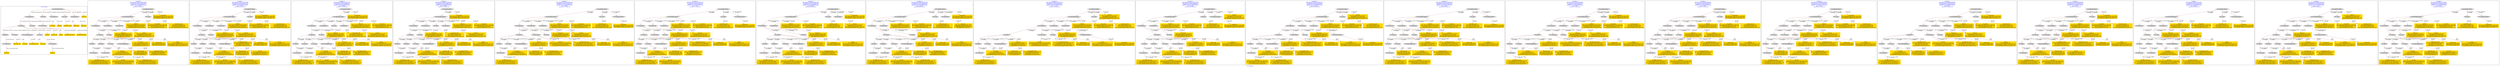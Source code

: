 digraph n0 {
fontcolor="blue"
remincross="true"
label="s21-s-met.json"
subgraph cluster_0 {
label="1-correct model"
n2[style="filled",color="white",fillcolor="lightgray",label="E12_Production1"];
n3[style="filled",color="white",fillcolor="lightgray",label="E21_Person1"];
n4[style="filled",color="white",fillcolor="lightgray",label="E55_Type1"];
n5[style="filled",color="white",fillcolor="lightgray",label="E52_Time-Span3"];
n6[style="filled",color="white",fillcolor="lightgray",label="E69_Death1"];
n7[style="filled",color="white",fillcolor="lightgray",label="E74_Group1"];
n8[style="filled",color="white",fillcolor="lightgray",label="E82_Actor_Appellation1"];
n9[style="filled",color="white",fillcolor="lightgray",label="E67_Birth1"];
n10[shape="plaintext",style="filled",fillcolor="gold",label="artistURI"];
n11[style="filled",color="white",fillcolor="lightgray",label="E22_Man-Made_Object1"];
n12[style="filled",color="white",fillcolor="lightgray",label="E35_Title1"];
n13[style="filled",color="white",fillcolor="lightgray",label="E8_Acquisition1"];
n14[style="filled",color="white",fillcolor="lightgray",label="E55_Type2"];
n15[style="filled",color="white",fillcolor="lightgray",label="E54_Dimension1"];
n16[shape="plaintext",style="filled",fillcolor="gold",label="objectURI"];
n17[shape="plaintext",style="filled",fillcolor="gold",label="artworkTitle"];
n18[style="filled",color="white",fillcolor="lightgray",label="E52_Time-Span1"];
n19[shape="plaintext",style="filled",fillcolor="gold",label="birthDate"];
n20[style="filled",color="white",fillcolor="lightgray",label="E52_Time-Span2"];
n21[shape="plaintext",style="filled",fillcolor="gold",label="deathDate"];
n22[shape="plaintext",style="filled",fillcolor="gold",label="dateOfStartOfCreation"];
n23[shape="plaintext",style="filled",fillcolor="gold",label="dateOfEndOfCreation"];
n24[shape="plaintext",style="filled",fillcolor="gold",label="dimensions"];
n25[shape="plaintext",style="filled",fillcolor="gold",label="medium_URI"];
n26[shape="plaintext",style="filled",fillcolor="gold",label="medium"];
n27[shape="plaintext",style="filled",fillcolor="gold",label="classification_URI"];
n28[shape="plaintext",style="filled",fillcolor="gold",label="classification"];
n29[shape="plaintext",style="filled",fillcolor="gold",label="nationality_URI"];
n30[shape="plaintext",style="filled",fillcolor="gold",label="nationality"];
n31[shape="plaintext",style="filled",fillcolor="gold",label="artistAppellationURI"];
n32[shape="plaintext",style="filled",fillcolor="gold",label="artistName"];
n33[shape="plaintext",style="filled",fillcolor="gold",label="creditLine"];
}
subgraph cluster_1 {
label="candidate 0\nlink coherence:0.9285714285714286\nnode coherence:0.9230769230769231\nconfidence:0.5054151298683128\nmapping score:0.5206084620928565\ncost:126.99947\n-precision:0.71-recall:0.65"
n35[style="filled",color="white",fillcolor="lightgray",label="E12_Production1"];
n36[style="filled",color="white",fillcolor="lightgray",label="E21_Person1"];
n37[style="filled",color="white",fillcolor="lightgray",label="E55_Type1"];
n38[style="filled",color="white",fillcolor="lightgray",label="E67_Birth1"];
n39[style="filled",color="white",fillcolor="lightgray",label="E69_Death1"];
n40[style="filled",color="white",fillcolor="lightgray",label="E74_Group1"];
n41[style="filled",color="white",fillcolor="lightgray",label="E82_Actor_Appellation1"];
n42[style="filled",color="white",fillcolor="lightgray",label="E22_Man-Made_Object1"];
n43[style="filled",color="white",fillcolor="lightgray",label="E54_Dimension1"];
n44[style="filled",color="white",fillcolor="lightgray",label="E8_Acquisition1"];
n45[style="filled",color="white",fillcolor="lightgray",label="E33_Linguistic_Object2"];
n46[style="filled",color="white",fillcolor="lightgray",label="E55_Type2"];
n47[style="filled",color="white",fillcolor="lightgray",label="E52_Time-Span1"];
n48[style="filled",color="white",fillcolor="lightgray",label="E52_Time-Span3"];
n49[shape="plaintext",style="filled",fillcolor="gold",label="medium_URI\n[E55_Type,classLink,0.346]\n[E57_Material,classLink,0.331]\n[E74_Group,classLink,0.323]"];
n50[shape="plaintext",style="filled",fillcolor="gold",label="medium\n[E55_Type,label,0.322]\n[E29_Design_or_Procedure,P3_has_note,0.314]\n[E33_Linguistic_Object,P3_has_note,0.229]\n[E73_Information_Object,P3_has_note,0.136]"];
n51[shape="plaintext",style="filled",fillcolor="gold",label="artistAppellationURI\n[E82_Actor_Appellation,classLink,0.925]\n[E21_Person,classLink,0.053]\n[E30_Right,P3_has_note,0.014]\n[E8_Acquisition,P3_has_note,0.009]"];
n52[shape="plaintext",style="filled",fillcolor="gold",label="classification_URI\n[E55_Type,classLink,0.612]\n[E57_Material,classLink,0.192]\n[E74_Group,classLink,0.188]\n[E22_Man-Made_Object,P3_has_note,0.007]"];
n53[shape="plaintext",style="filled",fillcolor="gold",label="artistURI\n[E21_Person,classLink,0.439]\n[E82_Actor_Appellation,classLink,0.376]\n[E30_Right,P3_has_note,0.112]\n[E8_Acquisition,P3_has_note,0.073]"];
n54[shape="plaintext",style="filled",fillcolor="gold",label="creditLine\n[E8_Acquisition,P3_has_note,0.341]\n[E30_Right,P3_has_note,0.308]\n[E33_Linguistic_Object,P3_has_note,0.179]\n[E73_Information_Object,P3_has_note,0.172]"];
n55[shape="plaintext",style="filled",fillcolor="gold",label="objectURI\n[E22_Man-Made_Object,classLink,0.862]\n[E33_Linguistic_Object,P3_has_note,0.05]\n[E54_Dimension,P3_has_note,0.046]\n[E73_Information_Object,P3_has_note,0.042]"];
n56[shape="plaintext",style="filled",fillcolor="gold",label="artworkTitle\n[E73_Information_Object,P3_has_note,0.35]\n[E22_Man-Made_Object,P3_has_note,0.256]\n[E40_Legal_Body,label,0.219]\n[E33_Linguistic_Object,P3_has_note,0.175]"];
n57[shape="plaintext",style="filled",fillcolor="gold",label="dateOfStartOfCreation\n[E52_Time-Span,P82b_end_of_the_end,0.326]\n[E54_Dimension,P3_has_note,0.294]\n[E52_Time-Span,P82_at_some_time_within,0.223]\n[E22_Man-Made_Object,classLink,0.158]"];
n58[shape="plaintext",style="filled",fillcolor="gold",label="nationality\n[E74_Group,label,0.57]\n[E74_Group,classLink,0.325]\n[E8_Acquisition,P3_has_note,0.054]\n[E22_Man-Made_Object,P3_has_note,0.052]"];
n59[shape="plaintext",style="filled",fillcolor="gold",label="classification\n[E22_Man-Made_Object,P3_has_note,0.464]\n[E73_Information_Object,P3_has_note,0.357]\n[E33_Linguistic_Object,P3_has_note,0.179]"];
n60[shape="plaintext",style="filled",fillcolor="gold",label="dateOfEndOfCreation\n[E52_Time-Span,P82b_end_of_the_end,0.326]\n[E54_Dimension,P3_has_note,0.294]\n[E52_Time-Span,P82_at_some_time_within,0.223]\n[E22_Man-Made_Object,classLink,0.158]"];
n61[shape="plaintext",style="filled",fillcolor="gold",label="nationality_URI\n[E74_Group,classLink,0.697]\n[E55_Type,classLink,0.179]\n[E57_Material,classLink,0.084]\n[E74_Group,label,0.04]"];
n62[shape="plaintext",style="filled",fillcolor="gold",label="dimensions\n[E54_Dimension,P3_has_note,0.953]\n[E82_Actor_Appellation,label,0.026]\n[E22_Man-Made_Object,classLink,0.011]\n[E30_Right,P3_has_note,0.01]"];
n63[shape="plaintext",style="filled",fillcolor="gold",label="birthDate\n[E52_Time-Span,P82b_end_of_the_end,0.633]\n[E52_Time-Span,P82_at_some_time_within,0.264]\n[E8_Acquisition,P3_has_note,0.052]\n[E22_Man-Made_Object,classLink,0.052]"];
}
subgraph cluster_2 {
label="candidate 1\nlink coherence:0.9285714285714286\nnode coherence:0.9230769230769231\nconfidence:0.44311094910955146\nmapping score:0.499840401839936\ncost:126.99947\n-precision:0.64-recall:0.58"
n65[style="filled",color="white",fillcolor="lightgray",label="E12_Production1"];
n66[style="filled",color="white",fillcolor="lightgray",label="E21_Person1"];
n67[style="filled",color="white",fillcolor="lightgray",label="E55_Type1"];
n68[style="filled",color="white",fillcolor="lightgray",label="E67_Birth1"];
n69[style="filled",color="white",fillcolor="lightgray",label="E69_Death1"];
n70[style="filled",color="white",fillcolor="lightgray",label="E74_Group1"];
n71[style="filled",color="white",fillcolor="lightgray",label="E82_Actor_Appellation1"];
n72[style="filled",color="white",fillcolor="lightgray",label="E22_Man-Made_Object1"];
n73[style="filled",color="white",fillcolor="lightgray",label="E54_Dimension1"];
n74[style="filled",color="white",fillcolor="lightgray",label="E8_Acquisition1"];
n75[style="filled",color="white",fillcolor="lightgray",label="E33_Linguistic_Object2"];
n76[style="filled",color="white",fillcolor="lightgray",label="E55_Type2"];
n77[style="filled",color="white",fillcolor="lightgray",label="E52_Time-Span1"];
n78[style="filled",color="white",fillcolor="lightgray",label="E52_Time-Span3"];
n79[shape="plaintext",style="filled",fillcolor="gold",label="medium_URI\n[E55_Type,classLink,0.346]\n[E57_Material,classLink,0.331]\n[E74_Group,classLink,0.323]"];
n80[shape="plaintext",style="filled",fillcolor="gold",label="medium\n[E55_Type,label,0.322]\n[E29_Design_or_Procedure,P3_has_note,0.314]\n[E33_Linguistic_Object,P3_has_note,0.229]\n[E73_Information_Object,P3_has_note,0.136]"];
n81[shape="plaintext",style="filled",fillcolor="gold",label="artistURI\n[E21_Person,classLink,0.439]\n[E82_Actor_Appellation,classLink,0.376]\n[E30_Right,P3_has_note,0.112]\n[E8_Acquisition,P3_has_note,0.073]"];
n82[shape="plaintext",style="filled",fillcolor="gold",label="classification_URI\n[E55_Type,classLink,0.612]\n[E57_Material,classLink,0.192]\n[E74_Group,classLink,0.188]\n[E22_Man-Made_Object,P3_has_note,0.007]"];
n83[shape="plaintext",style="filled",fillcolor="gold",label="artistAppellationURI\n[E82_Actor_Appellation,classLink,0.925]\n[E21_Person,classLink,0.053]\n[E30_Right,P3_has_note,0.014]\n[E8_Acquisition,P3_has_note,0.009]"];
n84[shape="plaintext",style="filled",fillcolor="gold",label="creditLine\n[E8_Acquisition,P3_has_note,0.341]\n[E30_Right,P3_has_note,0.308]\n[E33_Linguistic_Object,P3_has_note,0.179]\n[E73_Information_Object,P3_has_note,0.172]"];
n85[shape="plaintext",style="filled",fillcolor="gold",label="objectURI\n[E22_Man-Made_Object,classLink,0.862]\n[E33_Linguistic_Object,P3_has_note,0.05]\n[E54_Dimension,P3_has_note,0.046]\n[E73_Information_Object,P3_has_note,0.042]"];
n86[shape="plaintext",style="filled",fillcolor="gold",label="artworkTitle\n[E73_Information_Object,P3_has_note,0.35]\n[E22_Man-Made_Object,P3_has_note,0.256]\n[E40_Legal_Body,label,0.219]\n[E33_Linguistic_Object,P3_has_note,0.175]"];
n87[shape="plaintext",style="filled",fillcolor="gold",label="dateOfStartOfCreation\n[E52_Time-Span,P82b_end_of_the_end,0.326]\n[E54_Dimension,P3_has_note,0.294]\n[E52_Time-Span,P82_at_some_time_within,0.223]\n[E22_Man-Made_Object,classLink,0.158]"];
n88[shape="plaintext",style="filled",fillcolor="gold",label="nationality\n[E74_Group,label,0.57]\n[E74_Group,classLink,0.325]\n[E8_Acquisition,P3_has_note,0.054]\n[E22_Man-Made_Object,P3_has_note,0.052]"];
n89[shape="plaintext",style="filled",fillcolor="gold",label="classification\n[E22_Man-Made_Object,P3_has_note,0.464]\n[E73_Information_Object,P3_has_note,0.357]\n[E33_Linguistic_Object,P3_has_note,0.179]"];
n90[shape="plaintext",style="filled",fillcolor="gold",label="dateOfEndOfCreation\n[E52_Time-Span,P82b_end_of_the_end,0.326]\n[E54_Dimension,P3_has_note,0.294]\n[E52_Time-Span,P82_at_some_time_within,0.223]\n[E22_Man-Made_Object,classLink,0.158]"];
n91[shape="plaintext",style="filled",fillcolor="gold",label="nationality_URI\n[E74_Group,classLink,0.697]\n[E55_Type,classLink,0.179]\n[E57_Material,classLink,0.084]\n[E74_Group,label,0.04]"];
n92[shape="plaintext",style="filled",fillcolor="gold",label="dimensions\n[E54_Dimension,P3_has_note,0.953]\n[E82_Actor_Appellation,label,0.026]\n[E22_Man-Made_Object,classLink,0.011]\n[E30_Right,P3_has_note,0.01]"];
n93[shape="plaintext",style="filled",fillcolor="gold",label="birthDate\n[E52_Time-Span,P82b_end_of_the_end,0.633]\n[E52_Time-Span,P82_at_some_time_within,0.264]\n[E8_Acquisition,P3_has_note,0.052]\n[E22_Man-Made_Object,classLink,0.052]"];
}
subgraph cluster_3 {
label="candidate 10\nlink coherence:0.8928571428571429\nnode coherence:0.9230769230769231\nconfidence:0.5054151298683128\nmapping score:0.5206084620928565\ncost:126.99946\n-precision:0.75-recall:0.68"
n95[style="filled",color="white",fillcolor="lightgray",label="E12_Production1"];
n96[style="filled",color="white",fillcolor="lightgray",label="E21_Person1"];
n97[style="filled",color="white",fillcolor="lightgray",label="E55_Type1"];
n98[style="filled",color="white",fillcolor="lightgray",label="E67_Birth1"];
n99[style="filled",color="white",fillcolor="lightgray",label="E69_Death1"];
n100[style="filled",color="white",fillcolor="lightgray",label="E74_Group1"];
n101[style="filled",color="white",fillcolor="lightgray",label="E82_Actor_Appellation1"];
n102[style="filled",color="white",fillcolor="lightgray",label="E22_Man-Made_Object1"];
n103[style="filled",color="white",fillcolor="lightgray",label="E54_Dimension1"];
n104[style="filled",color="white",fillcolor="lightgray",label="E55_Type2"];
n105[style="filled",color="white",fillcolor="lightgray",label="E8_Acquisition1"];
n106[style="filled",color="white",fillcolor="lightgray",label="E33_Linguistic_Object2"];
n107[style="filled",color="white",fillcolor="lightgray",label="E52_Time-Span1"];
n108[style="filled",color="white",fillcolor="lightgray",label="E52_Time-Span3"];
n109[shape="plaintext",style="filled",fillcolor="gold",label="medium_URI\n[E55_Type,classLink,0.346]\n[E57_Material,classLink,0.331]\n[E74_Group,classLink,0.323]"];
n110[shape="plaintext",style="filled",fillcolor="gold",label="medium\n[E55_Type,label,0.322]\n[E29_Design_or_Procedure,P3_has_note,0.314]\n[E33_Linguistic_Object,P3_has_note,0.229]\n[E73_Information_Object,P3_has_note,0.136]"];
n111[shape="plaintext",style="filled",fillcolor="gold",label="artistAppellationURI\n[E82_Actor_Appellation,classLink,0.925]\n[E21_Person,classLink,0.053]\n[E30_Right,P3_has_note,0.014]\n[E8_Acquisition,P3_has_note,0.009]"];
n112[shape="plaintext",style="filled",fillcolor="gold",label="classification_URI\n[E55_Type,classLink,0.612]\n[E57_Material,classLink,0.192]\n[E74_Group,classLink,0.188]\n[E22_Man-Made_Object,P3_has_note,0.007]"];
n113[shape="plaintext",style="filled",fillcolor="gold",label="artistURI\n[E21_Person,classLink,0.439]\n[E82_Actor_Appellation,classLink,0.376]\n[E30_Right,P3_has_note,0.112]\n[E8_Acquisition,P3_has_note,0.073]"];
n114[shape="plaintext",style="filled",fillcolor="gold",label="creditLine\n[E8_Acquisition,P3_has_note,0.341]\n[E30_Right,P3_has_note,0.308]\n[E33_Linguistic_Object,P3_has_note,0.179]\n[E73_Information_Object,P3_has_note,0.172]"];
n115[shape="plaintext",style="filled",fillcolor="gold",label="objectURI\n[E22_Man-Made_Object,classLink,0.862]\n[E33_Linguistic_Object,P3_has_note,0.05]\n[E54_Dimension,P3_has_note,0.046]\n[E73_Information_Object,P3_has_note,0.042]"];
n116[shape="plaintext",style="filled",fillcolor="gold",label="artworkTitle\n[E73_Information_Object,P3_has_note,0.35]\n[E22_Man-Made_Object,P3_has_note,0.256]\n[E40_Legal_Body,label,0.219]\n[E33_Linguistic_Object,P3_has_note,0.175]"];
n117[shape="plaintext",style="filled",fillcolor="gold",label="dateOfStartOfCreation\n[E52_Time-Span,P82b_end_of_the_end,0.326]\n[E54_Dimension,P3_has_note,0.294]\n[E52_Time-Span,P82_at_some_time_within,0.223]\n[E22_Man-Made_Object,classLink,0.158]"];
n118[shape="plaintext",style="filled",fillcolor="gold",label="nationality\n[E74_Group,label,0.57]\n[E74_Group,classLink,0.325]\n[E8_Acquisition,P3_has_note,0.054]\n[E22_Man-Made_Object,P3_has_note,0.052]"];
n119[shape="plaintext",style="filled",fillcolor="gold",label="classification\n[E22_Man-Made_Object,P3_has_note,0.464]\n[E73_Information_Object,P3_has_note,0.357]\n[E33_Linguistic_Object,P3_has_note,0.179]"];
n120[shape="plaintext",style="filled",fillcolor="gold",label="dateOfEndOfCreation\n[E52_Time-Span,P82b_end_of_the_end,0.326]\n[E54_Dimension,P3_has_note,0.294]\n[E52_Time-Span,P82_at_some_time_within,0.223]\n[E22_Man-Made_Object,classLink,0.158]"];
n121[shape="plaintext",style="filled",fillcolor="gold",label="nationality_URI\n[E74_Group,classLink,0.697]\n[E55_Type,classLink,0.179]\n[E57_Material,classLink,0.084]\n[E74_Group,label,0.04]"];
n122[shape="plaintext",style="filled",fillcolor="gold",label="dimensions\n[E54_Dimension,P3_has_note,0.953]\n[E82_Actor_Appellation,label,0.026]\n[E22_Man-Made_Object,classLink,0.011]\n[E30_Right,P3_has_note,0.01]"];
n123[shape="plaintext",style="filled",fillcolor="gold",label="birthDate\n[E52_Time-Span,P82b_end_of_the_end,0.633]\n[E52_Time-Span,P82_at_some_time_within,0.264]\n[E8_Acquisition,P3_has_note,0.052]\n[E22_Man-Made_Object,classLink,0.052]"];
}
subgraph cluster_4 {
label="candidate 11\nlink coherence:0.8928571428571429\nnode coherence:0.9230769230769231\nconfidence:0.5054151298683128\nmapping score:0.5206084620928565\ncost:126.99947\n-precision:0.75-recall:0.68"
n125[style="filled",color="white",fillcolor="lightgray",label="E12_Production1"];
n126[style="filled",color="white",fillcolor="lightgray",label="E21_Person1"];
n127[style="filled",color="white",fillcolor="lightgray",label="E55_Type1"];
n128[style="filled",color="white",fillcolor="lightgray",label="E67_Birth1"];
n129[style="filled",color="white",fillcolor="lightgray",label="E69_Death1"];
n130[style="filled",color="white",fillcolor="lightgray",label="E74_Group1"];
n131[style="filled",color="white",fillcolor="lightgray",label="E82_Actor_Appellation1"];
n132[style="filled",color="white",fillcolor="lightgray",label="E22_Man-Made_Object1"];
n133[style="filled",color="white",fillcolor="lightgray",label="E54_Dimension1"];
n134[style="filled",color="white",fillcolor="lightgray",label="E55_Type2"];
n135[style="filled",color="white",fillcolor="lightgray",label="E8_Acquisition1"];
n136[style="filled",color="white",fillcolor="lightgray",label="E33_Linguistic_Object1"];
n137[style="filled",color="white",fillcolor="lightgray",label="E52_Time-Span1"];
n138[style="filled",color="white",fillcolor="lightgray",label="E52_Time-Span3"];
n139[shape="plaintext",style="filled",fillcolor="gold",label="medium_URI\n[E55_Type,classLink,0.346]\n[E57_Material,classLink,0.331]\n[E74_Group,classLink,0.323]"];
n140[shape="plaintext",style="filled",fillcolor="gold",label="classification\n[E22_Man-Made_Object,P3_has_note,0.464]\n[E73_Information_Object,P3_has_note,0.357]\n[E33_Linguistic_Object,P3_has_note,0.179]"];
n141[shape="plaintext",style="filled",fillcolor="gold",label="medium\n[E55_Type,label,0.322]\n[E29_Design_or_Procedure,P3_has_note,0.314]\n[E33_Linguistic_Object,P3_has_note,0.229]\n[E73_Information_Object,P3_has_note,0.136]"];
n142[shape="plaintext",style="filled",fillcolor="gold",label="artistAppellationURI\n[E82_Actor_Appellation,classLink,0.925]\n[E21_Person,classLink,0.053]\n[E30_Right,P3_has_note,0.014]\n[E8_Acquisition,P3_has_note,0.009]"];
n143[shape="plaintext",style="filled",fillcolor="gold",label="classification_URI\n[E55_Type,classLink,0.612]\n[E57_Material,classLink,0.192]\n[E74_Group,classLink,0.188]\n[E22_Man-Made_Object,P3_has_note,0.007]"];
n144[shape="plaintext",style="filled",fillcolor="gold",label="artistURI\n[E21_Person,classLink,0.439]\n[E82_Actor_Appellation,classLink,0.376]\n[E30_Right,P3_has_note,0.112]\n[E8_Acquisition,P3_has_note,0.073]"];
n145[shape="plaintext",style="filled",fillcolor="gold",label="creditLine\n[E8_Acquisition,P3_has_note,0.341]\n[E30_Right,P3_has_note,0.308]\n[E33_Linguistic_Object,P3_has_note,0.179]\n[E73_Information_Object,P3_has_note,0.172]"];
n146[shape="plaintext",style="filled",fillcolor="gold",label="objectURI\n[E22_Man-Made_Object,classLink,0.862]\n[E33_Linguistic_Object,P3_has_note,0.05]\n[E54_Dimension,P3_has_note,0.046]\n[E73_Information_Object,P3_has_note,0.042]"];
n147[shape="plaintext",style="filled",fillcolor="gold",label="artworkTitle\n[E73_Information_Object,P3_has_note,0.35]\n[E22_Man-Made_Object,P3_has_note,0.256]\n[E40_Legal_Body,label,0.219]\n[E33_Linguistic_Object,P3_has_note,0.175]"];
n148[shape="plaintext",style="filled",fillcolor="gold",label="dateOfStartOfCreation\n[E52_Time-Span,P82b_end_of_the_end,0.326]\n[E54_Dimension,P3_has_note,0.294]\n[E52_Time-Span,P82_at_some_time_within,0.223]\n[E22_Man-Made_Object,classLink,0.158]"];
n149[shape="plaintext",style="filled",fillcolor="gold",label="nationality\n[E74_Group,label,0.57]\n[E74_Group,classLink,0.325]\n[E8_Acquisition,P3_has_note,0.054]\n[E22_Man-Made_Object,P3_has_note,0.052]"];
n150[shape="plaintext",style="filled",fillcolor="gold",label="dateOfEndOfCreation\n[E52_Time-Span,P82b_end_of_the_end,0.326]\n[E54_Dimension,P3_has_note,0.294]\n[E52_Time-Span,P82_at_some_time_within,0.223]\n[E22_Man-Made_Object,classLink,0.158]"];
n151[shape="plaintext",style="filled",fillcolor="gold",label="nationality_URI\n[E74_Group,classLink,0.697]\n[E55_Type,classLink,0.179]\n[E57_Material,classLink,0.084]\n[E74_Group,label,0.04]"];
n152[shape="plaintext",style="filled",fillcolor="gold",label="dimensions\n[E54_Dimension,P3_has_note,0.953]\n[E82_Actor_Appellation,label,0.026]\n[E22_Man-Made_Object,classLink,0.011]\n[E30_Right,P3_has_note,0.01]"];
n153[shape="plaintext",style="filled",fillcolor="gold",label="birthDate\n[E52_Time-Span,P82b_end_of_the_end,0.633]\n[E52_Time-Span,P82_at_some_time_within,0.264]\n[E8_Acquisition,P3_has_note,0.052]\n[E22_Man-Made_Object,classLink,0.052]"];
}
subgraph cluster_5 {
label="candidate 12\nlink coherence:0.8928571428571429\nnode coherence:0.9230769230769231\nconfidence:0.5054151298683128\nmapping score:0.5206084620928565\ncost:126.9995\n-precision:0.71-recall:0.65"
n155[style="filled",color="white",fillcolor="lightgray",label="E12_Production1"];
n156[style="filled",color="white",fillcolor="lightgray",label="E21_Person1"];
n157[style="filled",color="white",fillcolor="lightgray",label="E52_Time-Span2"];
n158[style="filled",color="white",fillcolor="lightgray",label="E55_Type1"];
n159[style="filled",color="white",fillcolor="lightgray",label="E67_Birth1"];
n160[style="filled",color="white",fillcolor="lightgray",label="E74_Group1"];
n161[style="filled",color="white",fillcolor="lightgray",label="E82_Actor_Appellation1"];
n162[style="filled",color="white",fillcolor="lightgray",label="E22_Man-Made_Object1"];
n163[style="filled",color="white",fillcolor="lightgray",label="E54_Dimension1"];
n164[style="filled",color="white",fillcolor="lightgray",label="E8_Acquisition1"];
n165[style="filled",color="white",fillcolor="lightgray",label="E33_Linguistic_Object2"];
n166[style="filled",color="white",fillcolor="lightgray",label="E55_Type2"];
n167[style="filled",color="white",fillcolor="lightgray",label="E52_Time-Span1"];
n168[style="filled",color="white",fillcolor="lightgray",label="E33_Linguistic_Object1"];
n169[shape="plaintext",style="filled",fillcolor="gold",label="medium_URI\n[E55_Type,classLink,0.346]\n[E57_Material,classLink,0.331]\n[E74_Group,classLink,0.323]"];
n170[shape="plaintext",style="filled",fillcolor="gold",label="classification\n[E22_Man-Made_Object,P3_has_note,0.464]\n[E73_Information_Object,P3_has_note,0.357]\n[E33_Linguistic_Object,P3_has_note,0.179]"];
n171[shape="plaintext",style="filled",fillcolor="gold",label="medium\n[E55_Type,label,0.322]\n[E29_Design_or_Procedure,P3_has_note,0.314]\n[E33_Linguistic_Object,P3_has_note,0.229]\n[E73_Information_Object,P3_has_note,0.136]"];
n172[shape="plaintext",style="filled",fillcolor="gold",label="artistAppellationURI\n[E82_Actor_Appellation,classLink,0.925]\n[E21_Person,classLink,0.053]\n[E30_Right,P3_has_note,0.014]\n[E8_Acquisition,P3_has_note,0.009]"];
n173[shape="plaintext",style="filled",fillcolor="gold",label="birthDate\n[E52_Time-Span,P82b_end_of_the_end,0.633]\n[E52_Time-Span,P82_at_some_time_within,0.264]\n[E8_Acquisition,P3_has_note,0.052]\n[E22_Man-Made_Object,classLink,0.052]"];
n174[shape="plaintext",style="filled",fillcolor="gold",label="classification_URI\n[E55_Type,classLink,0.612]\n[E57_Material,classLink,0.192]\n[E74_Group,classLink,0.188]\n[E22_Man-Made_Object,P3_has_note,0.007]"];
n175[shape="plaintext",style="filled",fillcolor="gold",label="artistURI\n[E21_Person,classLink,0.439]\n[E82_Actor_Appellation,classLink,0.376]\n[E30_Right,P3_has_note,0.112]\n[E8_Acquisition,P3_has_note,0.073]"];
n176[shape="plaintext",style="filled",fillcolor="gold",label="creditLine\n[E8_Acquisition,P3_has_note,0.341]\n[E30_Right,P3_has_note,0.308]\n[E33_Linguistic_Object,P3_has_note,0.179]\n[E73_Information_Object,P3_has_note,0.172]"];
n177[shape="plaintext",style="filled",fillcolor="gold",label="objectURI\n[E22_Man-Made_Object,classLink,0.862]\n[E33_Linguistic_Object,P3_has_note,0.05]\n[E54_Dimension,P3_has_note,0.046]\n[E73_Information_Object,P3_has_note,0.042]"];
n178[shape="plaintext",style="filled",fillcolor="gold",label="artworkTitle\n[E73_Information_Object,P3_has_note,0.35]\n[E22_Man-Made_Object,P3_has_note,0.256]\n[E40_Legal_Body,label,0.219]\n[E33_Linguistic_Object,P3_has_note,0.175]"];
n179[shape="plaintext",style="filled",fillcolor="gold",label="dateOfEndOfCreation\n[E52_Time-Span,P82b_end_of_the_end,0.326]\n[E54_Dimension,P3_has_note,0.294]\n[E52_Time-Span,P82_at_some_time_within,0.223]\n[E22_Man-Made_Object,classLink,0.158]"];
n180[shape="plaintext",style="filled",fillcolor="gold",label="nationality\n[E74_Group,label,0.57]\n[E74_Group,classLink,0.325]\n[E8_Acquisition,P3_has_note,0.054]\n[E22_Man-Made_Object,P3_has_note,0.052]"];
n181[shape="plaintext",style="filled",fillcolor="gold",label="dateOfStartOfCreation\n[E52_Time-Span,P82b_end_of_the_end,0.326]\n[E54_Dimension,P3_has_note,0.294]\n[E52_Time-Span,P82_at_some_time_within,0.223]\n[E22_Man-Made_Object,classLink,0.158]"];
n182[shape="plaintext",style="filled",fillcolor="gold",label="nationality_URI\n[E74_Group,classLink,0.697]\n[E55_Type,classLink,0.179]\n[E57_Material,classLink,0.084]\n[E74_Group,label,0.04]"];
n183[shape="plaintext",style="filled",fillcolor="gold",label="dimensions\n[E54_Dimension,P3_has_note,0.953]\n[E82_Actor_Appellation,label,0.026]\n[E22_Man-Made_Object,classLink,0.011]\n[E30_Right,P3_has_note,0.01]"];
}
subgraph cluster_6 {
label="candidate 13\nlink coherence:0.8928571428571429\nnode coherence:0.9230769230769231\nconfidence:0.5054151298683128\nmapping score:0.5206084620928565\ncost:225.9995\n-precision:0.71-recall:0.65"
n185[style="filled",color="white",fillcolor="lightgray",label="E12_Production1"];
n186[style="filled",color="white",fillcolor="lightgray",label="E21_Person1"];
n187[style="filled",color="white",fillcolor="lightgray",label="E52_Time-Span2"];
n188[style="filled",color="white",fillcolor="lightgray",label="E55_Type1"];
n189[style="filled",color="white",fillcolor="lightgray",label="E67_Birth1"];
n190[style="filled",color="white",fillcolor="lightgray",label="E74_Group1"];
n191[style="filled",color="white",fillcolor="lightgray",label="E82_Actor_Appellation1"];
n192[style="filled",color="white",fillcolor="lightgray",label="E22_Man-Made_Object1"];
n193[style="filled",color="white",fillcolor="lightgray",label="E54_Dimension1"];
n194[style="filled",color="white",fillcolor="lightgray",label="E8_Acquisition1"];
n195[style="filled",color="white",fillcolor="lightgray",label="E33_Linguistic_Object2"];
n196[style="filled",color="white",fillcolor="lightgray",label="E55_Type2"];
n197[style="filled",color="white",fillcolor="lightgray",label="E52_Time-Span1"];
n198[style="filled",color="white",fillcolor="lightgray",label="E33_Linguistic_Object1"];
n199[shape="plaintext",style="filled",fillcolor="gold",label="medium_URI\n[E55_Type,classLink,0.346]\n[E57_Material,classLink,0.331]\n[E74_Group,classLink,0.323]"];
n200[shape="plaintext",style="filled",fillcolor="gold",label="classification\n[E22_Man-Made_Object,P3_has_note,0.464]\n[E73_Information_Object,P3_has_note,0.357]\n[E33_Linguistic_Object,P3_has_note,0.179]"];
n201[shape="plaintext",style="filled",fillcolor="gold",label="medium\n[E55_Type,label,0.322]\n[E29_Design_or_Procedure,P3_has_note,0.314]\n[E33_Linguistic_Object,P3_has_note,0.229]\n[E73_Information_Object,P3_has_note,0.136]"];
n202[shape="plaintext",style="filled",fillcolor="gold",label="artistAppellationURI\n[E82_Actor_Appellation,classLink,0.925]\n[E21_Person,classLink,0.053]\n[E30_Right,P3_has_note,0.014]\n[E8_Acquisition,P3_has_note,0.009]"];
n203[shape="plaintext",style="filled",fillcolor="gold",label="classification_URI\n[E55_Type,classLink,0.612]\n[E57_Material,classLink,0.192]\n[E74_Group,classLink,0.188]\n[E22_Man-Made_Object,P3_has_note,0.007]"];
n204[shape="plaintext",style="filled",fillcolor="gold",label="artistURI\n[E21_Person,classLink,0.439]\n[E82_Actor_Appellation,classLink,0.376]\n[E30_Right,P3_has_note,0.112]\n[E8_Acquisition,P3_has_note,0.073]"];
n205[shape="plaintext",style="filled",fillcolor="gold",label="creditLine\n[E8_Acquisition,P3_has_note,0.341]\n[E30_Right,P3_has_note,0.308]\n[E33_Linguistic_Object,P3_has_note,0.179]\n[E73_Information_Object,P3_has_note,0.172]"];
n206[shape="plaintext",style="filled",fillcolor="gold",label="objectURI\n[E22_Man-Made_Object,classLink,0.862]\n[E33_Linguistic_Object,P3_has_note,0.05]\n[E54_Dimension,P3_has_note,0.046]\n[E73_Information_Object,P3_has_note,0.042]"];
n207[shape="plaintext",style="filled",fillcolor="gold",label="artworkTitle\n[E73_Information_Object,P3_has_note,0.35]\n[E22_Man-Made_Object,P3_has_note,0.256]\n[E40_Legal_Body,label,0.219]\n[E33_Linguistic_Object,P3_has_note,0.175]"];
n208[shape="plaintext",style="filled",fillcolor="gold",label="dateOfStartOfCreation\n[E52_Time-Span,P82b_end_of_the_end,0.326]\n[E54_Dimension,P3_has_note,0.294]\n[E52_Time-Span,P82_at_some_time_within,0.223]\n[E22_Man-Made_Object,classLink,0.158]"];
n209[shape="plaintext",style="filled",fillcolor="gold",label="nationality\n[E74_Group,label,0.57]\n[E74_Group,classLink,0.325]\n[E8_Acquisition,P3_has_note,0.054]\n[E22_Man-Made_Object,P3_has_note,0.052]"];
n210[shape="plaintext",style="filled",fillcolor="gold",label="dateOfEndOfCreation\n[E52_Time-Span,P82b_end_of_the_end,0.326]\n[E54_Dimension,P3_has_note,0.294]\n[E52_Time-Span,P82_at_some_time_within,0.223]\n[E22_Man-Made_Object,classLink,0.158]"];
n211[shape="plaintext",style="filled",fillcolor="gold",label="nationality_URI\n[E74_Group,classLink,0.697]\n[E55_Type,classLink,0.179]\n[E57_Material,classLink,0.084]\n[E74_Group,label,0.04]"];
n212[shape="plaintext",style="filled",fillcolor="gold",label="dimensions\n[E54_Dimension,P3_has_note,0.953]\n[E82_Actor_Appellation,label,0.026]\n[E22_Man-Made_Object,classLink,0.011]\n[E30_Right,P3_has_note,0.01]"];
n213[shape="plaintext",style="filled",fillcolor="gold",label="birthDate\n[E52_Time-Span,P82b_end_of_the_end,0.633]\n[E52_Time-Span,P82_at_some_time_within,0.264]\n[E8_Acquisition,P3_has_note,0.052]\n[E22_Man-Made_Object,classLink,0.052]"];
}
subgraph cluster_7 {
label="candidate 14\nlink coherence:0.8928571428571429\nnode coherence:0.9230769230769231\nconfidence:0.5054151298683128\nmapping score:0.5206084620928565\ncost:226.009502\n-precision:0.68-recall:0.61"
n215[style="filled",color="white",fillcolor="lightgray",label="E12_Production1"];
n216[style="filled",color="white",fillcolor="lightgray",label="E21_Person1"];
n217[style="filled",color="white",fillcolor="lightgray",label="E55_Type1"];
n218[style="filled",color="white",fillcolor="lightgray",label="E67_Birth1"];
n219[style="filled",color="white",fillcolor="lightgray",label="E69_Death1"];
n220[style="filled",color="white",fillcolor="lightgray",label="E74_Group1"];
n221[style="filled",color="white",fillcolor="lightgray",label="E82_Actor_Appellation1"];
n222[style="filled",color="white",fillcolor="lightgray",label="E22_Man-Made_Object1"];
n223[style="filled",color="white",fillcolor="lightgray",label="E54_Dimension1"];
n224[style="filled",color="white",fillcolor="lightgray",label="E33_Linguistic_Object2"];
n225[style="filled",color="white",fillcolor="lightgray",label="E55_Type2"];
n226[style="filled",color="white",fillcolor="lightgray",label="E52_Time-Span1"];
n227[style="filled",color="white",fillcolor="lightgray",label="E52_Time-Span3"];
n228[style="filled",color="white",fillcolor="lightgray",label="E8_Acquisition1"];
n229[shape="plaintext",style="filled",fillcolor="gold",label="medium_URI\n[E55_Type,classLink,0.346]\n[E57_Material,classLink,0.331]\n[E74_Group,classLink,0.323]"];
n230[shape="plaintext",style="filled",fillcolor="gold",label="medium\n[E55_Type,label,0.322]\n[E29_Design_or_Procedure,P3_has_note,0.314]\n[E33_Linguistic_Object,P3_has_note,0.229]\n[E73_Information_Object,P3_has_note,0.136]"];
n231[shape="plaintext",style="filled",fillcolor="gold",label="artistAppellationURI\n[E82_Actor_Appellation,classLink,0.925]\n[E21_Person,classLink,0.053]\n[E30_Right,P3_has_note,0.014]\n[E8_Acquisition,P3_has_note,0.009]"];
n232[shape="plaintext",style="filled",fillcolor="gold",label="classification_URI\n[E55_Type,classLink,0.612]\n[E57_Material,classLink,0.192]\n[E74_Group,classLink,0.188]\n[E22_Man-Made_Object,P3_has_note,0.007]"];
n233[shape="plaintext",style="filled",fillcolor="gold",label="artistURI\n[E21_Person,classLink,0.439]\n[E82_Actor_Appellation,classLink,0.376]\n[E30_Right,P3_has_note,0.112]\n[E8_Acquisition,P3_has_note,0.073]"];
n234[shape="plaintext",style="filled",fillcolor="gold",label="creditLine\n[E8_Acquisition,P3_has_note,0.341]\n[E30_Right,P3_has_note,0.308]\n[E33_Linguistic_Object,P3_has_note,0.179]\n[E73_Information_Object,P3_has_note,0.172]"];
n235[shape="plaintext",style="filled",fillcolor="gold",label="objectURI\n[E22_Man-Made_Object,classLink,0.862]\n[E33_Linguistic_Object,P3_has_note,0.05]\n[E54_Dimension,P3_has_note,0.046]\n[E73_Information_Object,P3_has_note,0.042]"];
n236[shape="plaintext",style="filled",fillcolor="gold",label="artworkTitle\n[E73_Information_Object,P3_has_note,0.35]\n[E22_Man-Made_Object,P3_has_note,0.256]\n[E40_Legal_Body,label,0.219]\n[E33_Linguistic_Object,P3_has_note,0.175]"];
n237[shape="plaintext",style="filled",fillcolor="gold",label="dateOfStartOfCreation\n[E52_Time-Span,P82b_end_of_the_end,0.326]\n[E54_Dimension,P3_has_note,0.294]\n[E52_Time-Span,P82_at_some_time_within,0.223]\n[E22_Man-Made_Object,classLink,0.158]"];
n238[shape="plaintext",style="filled",fillcolor="gold",label="nationality\n[E74_Group,label,0.57]\n[E74_Group,classLink,0.325]\n[E8_Acquisition,P3_has_note,0.054]\n[E22_Man-Made_Object,P3_has_note,0.052]"];
n239[shape="plaintext",style="filled",fillcolor="gold",label="classification\n[E22_Man-Made_Object,P3_has_note,0.464]\n[E73_Information_Object,P3_has_note,0.357]\n[E33_Linguistic_Object,P3_has_note,0.179]"];
n240[shape="plaintext",style="filled",fillcolor="gold",label="dateOfEndOfCreation\n[E52_Time-Span,P82b_end_of_the_end,0.326]\n[E54_Dimension,P3_has_note,0.294]\n[E52_Time-Span,P82_at_some_time_within,0.223]\n[E22_Man-Made_Object,classLink,0.158]"];
n241[shape="plaintext",style="filled",fillcolor="gold",label="nationality_URI\n[E74_Group,classLink,0.697]\n[E55_Type,classLink,0.179]\n[E57_Material,classLink,0.084]\n[E74_Group,label,0.04]"];
n242[shape="plaintext",style="filled",fillcolor="gold",label="dimensions\n[E54_Dimension,P3_has_note,0.953]\n[E82_Actor_Appellation,label,0.026]\n[E22_Man-Made_Object,classLink,0.011]\n[E30_Right,P3_has_note,0.01]"];
n243[shape="plaintext",style="filled",fillcolor="gold",label="birthDate\n[E52_Time-Span,P82b_end_of_the_end,0.633]\n[E52_Time-Span,P82_at_some_time_within,0.264]\n[E8_Acquisition,P3_has_note,0.052]\n[E22_Man-Made_Object,classLink,0.052]"];
}
subgraph cluster_8 {
label="candidate 15\nlink coherence:0.8928571428571429\nnode coherence:0.9230769230769231\nconfidence:0.5054151298683128\nmapping score:0.5206084620928565\ncost:226.009522\n-precision:0.68-recall:0.61"
n245[style="filled",color="white",fillcolor="lightgray",label="E12_Production1"];
n246[style="filled",color="white",fillcolor="lightgray",label="E21_Person1"];
n247[style="filled",color="white",fillcolor="lightgray",label="E55_Type1"];
n248[style="filled",color="white",fillcolor="lightgray",label="E67_Birth1"];
n249[style="filled",color="white",fillcolor="lightgray",label="E69_Death1"];
n250[style="filled",color="white",fillcolor="lightgray",label="E74_Group1"];
n251[style="filled",color="white",fillcolor="lightgray",label="E82_Actor_Appellation1"];
n252[style="filled",color="white",fillcolor="lightgray",label="E22_Man-Made_Object1"];
n253[style="filled",color="white",fillcolor="lightgray",label="E8_Acquisition1"];
n254[style="filled",color="white",fillcolor="lightgray",label="E33_Linguistic_Object2"];
n255[style="filled",color="white",fillcolor="lightgray",label="E55_Type2"];
n256[style="filled",color="white",fillcolor="lightgray",label="E52_Time-Span1"];
n257[style="filled",color="white",fillcolor="lightgray",label="E52_Time-Span3"];
n258[style="filled",color="white",fillcolor="lightgray",label="E54_Dimension1"];
n259[shape="plaintext",style="filled",fillcolor="gold",label="medium_URI\n[E55_Type,classLink,0.346]\n[E57_Material,classLink,0.331]\n[E74_Group,classLink,0.323]"];
n260[shape="plaintext",style="filled",fillcolor="gold",label="medium\n[E55_Type,label,0.322]\n[E29_Design_or_Procedure,P3_has_note,0.314]\n[E33_Linguistic_Object,P3_has_note,0.229]\n[E73_Information_Object,P3_has_note,0.136]"];
n261[shape="plaintext",style="filled",fillcolor="gold",label="artistAppellationURI\n[E82_Actor_Appellation,classLink,0.925]\n[E21_Person,classLink,0.053]\n[E30_Right,P3_has_note,0.014]\n[E8_Acquisition,P3_has_note,0.009]"];
n262[shape="plaintext",style="filled",fillcolor="gold",label="classification_URI\n[E55_Type,classLink,0.612]\n[E57_Material,classLink,0.192]\n[E74_Group,classLink,0.188]\n[E22_Man-Made_Object,P3_has_note,0.007]"];
n263[shape="plaintext",style="filled",fillcolor="gold",label="artistURI\n[E21_Person,classLink,0.439]\n[E82_Actor_Appellation,classLink,0.376]\n[E30_Right,P3_has_note,0.112]\n[E8_Acquisition,P3_has_note,0.073]"];
n264[shape="plaintext",style="filled",fillcolor="gold",label="creditLine\n[E8_Acquisition,P3_has_note,0.341]\n[E30_Right,P3_has_note,0.308]\n[E33_Linguistic_Object,P3_has_note,0.179]\n[E73_Information_Object,P3_has_note,0.172]"];
n265[shape="plaintext",style="filled",fillcolor="gold",label="objectURI\n[E22_Man-Made_Object,classLink,0.862]\n[E33_Linguistic_Object,P3_has_note,0.05]\n[E54_Dimension,P3_has_note,0.046]\n[E73_Information_Object,P3_has_note,0.042]"];
n266[shape="plaintext",style="filled",fillcolor="gold",label="artworkTitle\n[E73_Information_Object,P3_has_note,0.35]\n[E22_Man-Made_Object,P3_has_note,0.256]\n[E40_Legal_Body,label,0.219]\n[E33_Linguistic_Object,P3_has_note,0.175]"];
n267[shape="plaintext",style="filled",fillcolor="gold",label="dateOfStartOfCreation\n[E52_Time-Span,P82b_end_of_the_end,0.326]\n[E54_Dimension,P3_has_note,0.294]\n[E52_Time-Span,P82_at_some_time_within,0.223]\n[E22_Man-Made_Object,classLink,0.158]"];
n268[shape="plaintext",style="filled",fillcolor="gold",label="nationality\n[E74_Group,label,0.57]\n[E74_Group,classLink,0.325]\n[E8_Acquisition,P3_has_note,0.054]\n[E22_Man-Made_Object,P3_has_note,0.052]"];
n269[shape="plaintext",style="filled",fillcolor="gold",label="classification\n[E22_Man-Made_Object,P3_has_note,0.464]\n[E73_Information_Object,P3_has_note,0.357]\n[E33_Linguistic_Object,P3_has_note,0.179]"];
n270[shape="plaintext",style="filled",fillcolor="gold",label="dateOfEndOfCreation\n[E52_Time-Span,P82b_end_of_the_end,0.326]\n[E54_Dimension,P3_has_note,0.294]\n[E52_Time-Span,P82_at_some_time_within,0.223]\n[E22_Man-Made_Object,classLink,0.158]"];
n271[shape="plaintext",style="filled",fillcolor="gold",label="nationality_URI\n[E74_Group,classLink,0.697]\n[E55_Type,classLink,0.179]\n[E57_Material,classLink,0.084]\n[E74_Group,label,0.04]"];
n272[shape="plaintext",style="filled",fillcolor="gold",label="dimensions\n[E54_Dimension,P3_has_note,0.953]\n[E82_Actor_Appellation,label,0.026]\n[E22_Man-Made_Object,classLink,0.011]\n[E30_Right,P3_has_note,0.01]"];
n273[shape="plaintext",style="filled",fillcolor="gold",label="birthDate\n[E52_Time-Span,P82b_end_of_the_end,0.633]\n[E52_Time-Span,P82_at_some_time_within,0.264]\n[E8_Acquisition,P3_has_note,0.052]\n[E22_Man-Made_Object,classLink,0.052]"];
}
subgraph cluster_9 {
label="candidate 16\nlink coherence:0.8928571428571429\nnode coherence:0.9230769230769231\nconfidence:0.49459162826665837\nmapping score:0.5170006282256382\ncost:127.009502\n-precision:0.64-recall:0.58"
n275[style="filled",color="white",fillcolor="lightgray",label="E12_Production1"];
n276[style="filled",color="white",fillcolor="lightgray",label="E21_Person1"];
n277[style="filled",color="white",fillcolor="lightgray",label="E52_Time-Span2"];
n278[style="filled",color="white",fillcolor="lightgray",label="E55_Type1"];
n279[style="filled",color="white",fillcolor="lightgray",label="E69_Death1"];
n280[style="filled",color="white",fillcolor="lightgray",label="E74_Group1"];
n281[style="filled",color="white",fillcolor="lightgray",label="E82_Actor_Appellation1"];
n282[style="filled",color="white",fillcolor="lightgray",label="E22_Man-Made_Object1"];
n283[style="filled",color="white",fillcolor="lightgray",label="E54_Dimension1"];
n284[style="filled",color="white",fillcolor="lightgray",label="E8_Acquisition1"];
n285[style="filled",color="white",fillcolor="lightgray",label="E33_Linguistic_Object2"];
n286[style="filled",color="white",fillcolor="lightgray",label="E55_Type2"];
n287[style="filled",color="white",fillcolor="lightgray",label="E52_Time-Span3"];
n288[style="filled",color="white",fillcolor="lightgray",label="E33_Linguistic_Object1"];
n289[shape="plaintext",style="filled",fillcolor="gold",label="medium_URI\n[E55_Type,classLink,0.346]\n[E57_Material,classLink,0.331]\n[E74_Group,classLink,0.323]"];
n290[shape="plaintext",style="filled",fillcolor="gold",label="classification\n[E22_Man-Made_Object,P3_has_note,0.464]\n[E73_Information_Object,P3_has_note,0.357]\n[E33_Linguistic_Object,P3_has_note,0.179]"];
n291[shape="plaintext",style="filled",fillcolor="gold",label="medium\n[E55_Type,label,0.322]\n[E29_Design_or_Procedure,P3_has_note,0.314]\n[E33_Linguistic_Object,P3_has_note,0.229]\n[E73_Information_Object,P3_has_note,0.136]"];
n292[shape="plaintext",style="filled",fillcolor="gold",label="artistAppellationURI\n[E82_Actor_Appellation,classLink,0.925]\n[E21_Person,classLink,0.053]\n[E30_Right,P3_has_note,0.014]\n[E8_Acquisition,P3_has_note,0.009]"];
n293[shape="plaintext",style="filled",fillcolor="gold",label="birthDate\n[E52_Time-Span,P82b_end_of_the_end,0.633]\n[E52_Time-Span,P82_at_some_time_within,0.264]\n[E8_Acquisition,P3_has_note,0.052]\n[E22_Man-Made_Object,classLink,0.052]"];
n294[shape="plaintext",style="filled",fillcolor="gold",label="classification_URI\n[E55_Type,classLink,0.612]\n[E57_Material,classLink,0.192]\n[E74_Group,classLink,0.188]\n[E22_Man-Made_Object,P3_has_note,0.007]"];
n295[shape="plaintext",style="filled",fillcolor="gold",label="artistURI\n[E21_Person,classLink,0.439]\n[E82_Actor_Appellation,classLink,0.376]\n[E30_Right,P3_has_note,0.112]\n[E8_Acquisition,P3_has_note,0.073]"];
n296[shape="plaintext",style="filled",fillcolor="gold",label="objectURI\n[E22_Man-Made_Object,classLink,0.862]\n[E33_Linguistic_Object,P3_has_note,0.05]\n[E54_Dimension,P3_has_note,0.046]\n[E73_Information_Object,P3_has_note,0.042]"];
n297[shape="plaintext",style="filled",fillcolor="gold",label="artworkTitle\n[E73_Information_Object,P3_has_note,0.35]\n[E22_Man-Made_Object,P3_has_note,0.256]\n[E40_Legal_Body,label,0.219]\n[E33_Linguistic_Object,P3_has_note,0.175]"];
n298[shape="plaintext",style="filled",fillcolor="gold",label="creditLine\n[E8_Acquisition,P3_has_note,0.341]\n[E30_Right,P3_has_note,0.308]\n[E33_Linguistic_Object,P3_has_note,0.179]\n[E73_Information_Object,P3_has_note,0.172]"];
n299[shape="plaintext",style="filled",fillcolor="gold",label="nationality\n[E74_Group,label,0.57]\n[E74_Group,classLink,0.325]\n[E8_Acquisition,P3_has_note,0.054]\n[E22_Man-Made_Object,P3_has_note,0.052]"];
n300[shape="plaintext",style="filled",fillcolor="gold",label="dateOfEndOfCreation\n[E52_Time-Span,P82b_end_of_the_end,0.326]\n[E54_Dimension,P3_has_note,0.294]\n[E52_Time-Span,P82_at_some_time_within,0.223]\n[E22_Man-Made_Object,classLink,0.158]"];
n301[shape="plaintext",style="filled",fillcolor="gold",label="dateOfStartOfCreation\n[E52_Time-Span,P82b_end_of_the_end,0.326]\n[E54_Dimension,P3_has_note,0.294]\n[E52_Time-Span,P82_at_some_time_within,0.223]\n[E22_Man-Made_Object,classLink,0.158]"];
n302[shape="plaintext",style="filled",fillcolor="gold",label="nationality_URI\n[E74_Group,classLink,0.697]\n[E55_Type,classLink,0.179]\n[E57_Material,classLink,0.084]\n[E74_Group,label,0.04]"];
n303[shape="plaintext",style="filled",fillcolor="gold",label="dimensions\n[E54_Dimension,P3_has_note,0.953]\n[E82_Actor_Appellation,label,0.026]\n[E22_Man-Made_Object,classLink,0.011]\n[E30_Right,P3_has_note,0.01]"];
}
subgraph cluster_10 {
label="candidate 17\nlink coherence:0.8928571428571429\nnode coherence:0.9230769230769231\nconfidence:0.49459162826665837\nmapping score:0.5170006282256382\ncost:225.9995\n-precision:0.64-recall:0.58"
n305[style="filled",color="white",fillcolor="lightgray",label="E12_Production1"];
n306[style="filled",color="white",fillcolor="lightgray",label="E21_Person1"];
n307[style="filled",color="white",fillcolor="lightgray",label="E55_Type1"];
n308[style="filled",color="white",fillcolor="lightgray",label="E67_Birth1"];
n309[style="filled",color="white",fillcolor="lightgray",label="E69_Death1"];
n310[style="filled",color="white",fillcolor="lightgray",label="E74_Group1"];
n311[style="filled",color="white",fillcolor="lightgray",label="E82_Actor_Appellation1"];
n312[style="filled",color="white",fillcolor="lightgray",label="E22_Man-Made_Object1"];
n313[style="filled",color="white",fillcolor="lightgray",label="E54_Dimension1"];
n314[style="filled",color="white",fillcolor="lightgray",label="E33_Linguistic_Object2"];
n315[style="filled",color="white",fillcolor="lightgray",label="E55_Type2"];
n316[style="filled",color="white",fillcolor="lightgray",label="E52_Time-Span1"];
n317[style="filled",color="white",fillcolor="lightgray",label="E52_Time-Span3"];
n318[style="filled",color="white",fillcolor="lightgray",label="E33_Linguistic_Object1"];
n319[shape="plaintext",style="filled",fillcolor="gold",label="medium_URI\n[E55_Type,classLink,0.346]\n[E57_Material,classLink,0.331]\n[E74_Group,classLink,0.323]"];
n320[shape="plaintext",style="filled",fillcolor="gold",label="classification\n[E22_Man-Made_Object,P3_has_note,0.464]\n[E73_Information_Object,P3_has_note,0.357]\n[E33_Linguistic_Object,P3_has_note,0.179]"];
n321[shape="plaintext",style="filled",fillcolor="gold",label="medium\n[E55_Type,label,0.322]\n[E29_Design_or_Procedure,P3_has_note,0.314]\n[E33_Linguistic_Object,P3_has_note,0.229]\n[E73_Information_Object,P3_has_note,0.136]"];
n322[shape="plaintext",style="filled",fillcolor="gold",label="artistAppellationURI\n[E82_Actor_Appellation,classLink,0.925]\n[E21_Person,classLink,0.053]\n[E30_Right,P3_has_note,0.014]\n[E8_Acquisition,P3_has_note,0.009]"];
n323[shape="plaintext",style="filled",fillcolor="gold",label="classification_URI\n[E55_Type,classLink,0.612]\n[E57_Material,classLink,0.192]\n[E74_Group,classLink,0.188]\n[E22_Man-Made_Object,P3_has_note,0.007]"];
n324[shape="plaintext",style="filled",fillcolor="gold",label="artistURI\n[E21_Person,classLink,0.439]\n[E82_Actor_Appellation,classLink,0.376]\n[E30_Right,P3_has_note,0.112]\n[E8_Acquisition,P3_has_note,0.073]"];
n325[shape="plaintext",style="filled",fillcolor="gold",label="objectURI\n[E22_Man-Made_Object,classLink,0.862]\n[E33_Linguistic_Object,P3_has_note,0.05]\n[E54_Dimension,P3_has_note,0.046]\n[E73_Information_Object,P3_has_note,0.042]"];
n326[shape="plaintext",style="filled",fillcolor="gold",label="artworkTitle\n[E73_Information_Object,P3_has_note,0.35]\n[E22_Man-Made_Object,P3_has_note,0.256]\n[E40_Legal_Body,label,0.219]\n[E33_Linguistic_Object,P3_has_note,0.175]"];
n327[shape="plaintext",style="filled",fillcolor="gold",label="dateOfStartOfCreation\n[E52_Time-Span,P82b_end_of_the_end,0.326]\n[E54_Dimension,P3_has_note,0.294]\n[E52_Time-Span,P82_at_some_time_within,0.223]\n[E22_Man-Made_Object,classLink,0.158]"];
n328[shape="plaintext",style="filled",fillcolor="gold",label="creditLine\n[E8_Acquisition,P3_has_note,0.341]\n[E30_Right,P3_has_note,0.308]\n[E33_Linguistic_Object,P3_has_note,0.179]\n[E73_Information_Object,P3_has_note,0.172]"];
n329[shape="plaintext",style="filled",fillcolor="gold",label="nationality\n[E74_Group,label,0.57]\n[E74_Group,classLink,0.325]\n[E8_Acquisition,P3_has_note,0.054]\n[E22_Man-Made_Object,P3_has_note,0.052]"];
n330[shape="plaintext",style="filled",fillcolor="gold",label="dateOfEndOfCreation\n[E52_Time-Span,P82b_end_of_the_end,0.326]\n[E54_Dimension,P3_has_note,0.294]\n[E52_Time-Span,P82_at_some_time_within,0.223]\n[E22_Man-Made_Object,classLink,0.158]"];
n331[shape="plaintext",style="filled",fillcolor="gold",label="nationality_URI\n[E74_Group,classLink,0.697]\n[E55_Type,classLink,0.179]\n[E57_Material,classLink,0.084]\n[E74_Group,label,0.04]"];
n332[shape="plaintext",style="filled",fillcolor="gold",label="dimensions\n[E54_Dimension,P3_has_note,0.953]\n[E82_Actor_Appellation,label,0.026]\n[E22_Man-Made_Object,classLink,0.011]\n[E30_Right,P3_has_note,0.01]"];
n333[shape="plaintext",style="filled",fillcolor="gold",label="birthDate\n[E52_Time-Span,P82b_end_of_the_end,0.633]\n[E52_Time-Span,P82_at_some_time_within,0.264]\n[E8_Acquisition,P3_has_note,0.052]\n[E22_Man-Made_Object,classLink,0.052]"];
}
subgraph cluster_11 {
label="candidate 18\nlink coherence:0.8928571428571429\nnode coherence:0.9230769230769231\nconfidence:0.49459162826665837\nmapping score:0.5170006282256382\ncost:226.009502\n-precision:0.64-recall:0.58"
n335[style="filled",color="white",fillcolor="lightgray",label="E12_Production1"];
n336[style="filled",color="white",fillcolor="lightgray",label="E21_Person1"];
n337[style="filled",color="white",fillcolor="lightgray",label="E52_Time-Span2"];
n338[style="filled",color="white",fillcolor="lightgray",label="E55_Type1"];
n339[style="filled",color="white",fillcolor="lightgray",label="E69_Death1"];
n340[style="filled",color="white",fillcolor="lightgray",label="E74_Group1"];
n341[style="filled",color="white",fillcolor="lightgray",label="E82_Actor_Appellation1"];
n342[style="filled",color="white",fillcolor="lightgray",label="E22_Man-Made_Object1"];
n343[style="filled",color="white",fillcolor="lightgray",label="E54_Dimension1"];
n344[style="filled",color="white",fillcolor="lightgray",label="E8_Acquisition1"];
n345[style="filled",color="white",fillcolor="lightgray",label="E33_Linguistic_Object2"];
n346[style="filled",color="white",fillcolor="lightgray",label="E55_Type2"];
n347[style="filled",color="white",fillcolor="lightgray",label="E52_Time-Span3"];
n348[style="filled",color="white",fillcolor="lightgray",label="E33_Linguistic_Object1"];
n349[shape="plaintext",style="filled",fillcolor="gold",label="medium_URI\n[E55_Type,classLink,0.346]\n[E57_Material,classLink,0.331]\n[E74_Group,classLink,0.323]"];
n350[shape="plaintext",style="filled",fillcolor="gold",label="classification\n[E22_Man-Made_Object,P3_has_note,0.464]\n[E73_Information_Object,P3_has_note,0.357]\n[E33_Linguistic_Object,P3_has_note,0.179]"];
n351[shape="plaintext",style="filled",fillcolor="gold",label="medium\n[E55_Type,label,0.322]\n[E29_Design_or_Procedure,P3_has_note,0.314]\n[E33_Linguistic_Object,P3_has_note,0.229]\n[E73_Information_Object,P3_has_note,0.136]"];
n352[shape="plaintext",style="filled",fillcolor="gold",label="artistAppellationURI\n[E82_Actor_Appellation,classLink,0.925]\n[E21_Person,classLink,0.053]\n[E30_Right,P3_has_note,0.014]\n[E8_Acquisition,P3_has_note,0.009]"];
n353[shape="plaintext",style="filled",fillcolor="gold",label="classification_URI\n[E55_Type,classLink,0.612]\n[E57_Material,classLink,0.192]\n[E74_Group,classLink,0.188]\n[E22_Man-Made_Object,P3_has_note,0.007]"];
n354[shape="plaintext",style="filled",fillcolor="gold",label="artistURI\n[E21_Person,classLink,0.439]\n[E82_Actor_Appellation,classLink,0.376]\n[E30_Right,P3_has_note,0.112]\n[E8_Acquisition,P3_has_note,0.073]"];
n355[shape="plaintext",style="filled",fillcolor="gold",label="objectURI\n[E22_Man-Made_Object,classLink,0.862]\n[E33_Linguistic_Object,P3_has_note,0.05]\n[E54_Dimension,P3_has_note,0.046]\n[E73_Information_Object,P3_has_note,0.042]"];
n356[shape="plaintext",style="filled",fillcolor="gold",label="artworkTitle\n[E73_Information_Object,P3_has_note,0.35]\n[E22_Man-Made_Object,P3_has_note,0.256]\n[E40_Legal_Body,label,0.219]\n[E33_Linguistic_Object,P3_has_note,0.175]"];
n357[shape="plaintext",style="filled",fillcolor="gold",label="birthDate\n[E52_Time-Span,P82b_end_of_the_end,0.633]\n[E52_Time-Span,P82_at_some_time_within,0.264]\n[E8_Acquisition,P3_has_note,0.052]\n[E22_Man-Made_Object,classLink,0.052]"];
n358[shape="plaintext",style="filled",fillcolor="gold",label="creditLine\n[E8_Acquisition,P3_has_note,0.341]\n[E30_Right,P3_has_note,0.308]\n[E33_Linguistic_Object,P3_has_note,0.179]\n[E73_Information_Object,P3_has_note,0.172]"];
n359[shape="plaintext",style="filled",fillcolor="gold",label="nationality\n[E74_Group,label,0.57]\n[E74_Group,classLink,0.325]\n[E8_Acquisition,P3_has_note,0.054]\n[E22_Man-Made_Object,P3_has_note,0.052]"];
n360[shape="plaintext",style="filled",fillcolor="gold",label="dateOfStartOfCreation\n[E52_Time-Span,P82b_end_of_the_end,0.326]\n[E54_Dimension,P3_has_note,0.294]\n[E52_Time-Span,P82_at_some_time_within,0.223]\n[E22_Man-Made_Object,classLink,0.158]"];
n361[shape="plaintext",style="filled",fillcolor="gold",label="dateOfEndOfCreation\n[E52_Time-Span,P82b_end_of_the_end,0.326]\n[E54_Dimension,P3_has_note,0.294]\n[E52_Time-Span,P82_at_some_time_within,0.223]\n[E22_Man-Made_Object,classLink,0.158]"];
n362[shape="plaintext",style="filled",fillcolor="gold",label="nationality_URI\n[E74_Group,classLink,0.697]\n[E55_Type,classLink,0.179]\n[E57_Material,classLink,0.084]\n[E74_Group,label,0.04]"];
n363[shape="plaintext",style="filled",fillcolor="gold",label="dimensions\n[E54_Dimension,P3_has_note,0.953]\n[E82_Actor_Appellation,label,0.026]\n[E22_Man-Made_Object,classLink,0.011]\n[E30_Right,P3_has_note,0.01]"];
}
subgraph cluster_12 {
label="candidate 19\nlink coherence:0.8928571428571429\nnode coherence:0.9230769230769231\nconfidence:0.44525222029073835\nmapping score:0.5005541589003316\ncost:225.9995\n-precision:0.64-recall:0.58"
n365[style="filled",color="white",fillcolor="lightgray",label="E12_Production1"];
n366[style="filled",color="white",fillcolor="lightgray",label="E21_Person1"];
n367[style="filled",color="white",fillcolor="lightgray",label="E52_Time-Span2"];
n368[style="filled",color="white",fillcolor="lightgray",label="E55_Type1"];
n369[style="filled",color="white",fillcolor="lightgray",label="E67_Birth1"];
n370[style="filled",color="white",fillcolor="lightgray",label="E74_Group1"];
n371[style="filled",color="white",fillcolor="lightgray",label="E82_Actor_Appellation1"];
n372[style="filled",color="white",fillcolor="lightgray",label="E22_Man-Made_Object1"];
n373[style="filled",color="white",fillcolor="lightgray",label="E54_Dimension1"];
n374[style="filled",color="white",fillcolor="lightgray",label="E8_Acquisition1"];
n375[style="filled",color="white",fillcolor="lightgray",label="E33_Linguistic_Object2"];
n376[style="filled",color="white",fillcolor="lightgray",label="E55_Type2"];
n377[style="filled",color="white",fillcolor="lightgray",label="E52_Time-Span1"];
n378[style="filled",color="white",fillcolor="lightgray",label="E33_Linguistic_Object1"];
n379[shape="plaintext",style="filled",fillcolor="gold",label="medium_URI\n[E55_Type,classLink,0.346]\n[E57_Material,classLink,0.331]\n[E74_Group,classLink,0.323]"];
n380[shape="plaintext",style="filled",fillcolor="gold",label="classification\n[E22_Man-Made_Object,P3_has_note,0.464]\n[E73_Information_Object,P3_has_note,0.357]\n[E33_Linguistic_Object,P3_has_note,0.179]"];
n381[shape="plaintext",style="filled",fillcolor="gold",label="medium\n[E55_Type,label,0.322]\n[E29_Design_or_Procedure,P3_has_note,0.314]\n[E33_Linguistic_Object,P3_has_note,0.229]\n[E73_Information_Object,P3_has_note,0.136]"];
n382[shape="plaintext",style="filled",fillcolor="gold",label="artistAppellationURI\n[E82_Actor_Appellation,classLink,0.925]\n[E21_Person,classLink,0.053]\n[E30_Right,P3_has_note,0.014]\n[E8_Acquisition,P3_has_note,0.009]"];
n383[shape="plaintext",style="filled",fillcolor="gold",label="classification_URI\n[E55_Type,classLink,0.612]\n[E57_Material,classLink,0.192]\n[E74_Group,classLink,0.188]\n[E22_Man-Made_Object,P3_has_note,0.007]"];
n384[shape="plaintext",style="filled",fillcolor="gold",label="artistURI\n[E21_Person,classLink,0.439]\n[E82_Actor_Appellation,classLink,0.376]\n[E30_Right,P3_has_note,0.112]\n[E8_Acquisition,P3_has_note,0.073]"];
n385[shape="plaintext",style="filled",fillcolor="gold",label="creditLine\n[E8_Acquisition,P3_has_note,0.341]\n[E30_Right,P3_has_note,0.308]\n[E33_Linguistic_Object,P3_has_note,0.179]\n[E73_Information_Object,P3_has_note,0.172]"];
n386[shape="plaintext",style="filled",fillcolor="gold",label="objectURI\n[E22_Man-Made_Object,classLink,0.862]\n[E33_Linguistic_Object,P3_has_note,0.05]\n[E54_Dimension,P3_has_note,0.046]\n[E73_Information_Object,P3_has_note,0.042]"];
n387[shape="plaintext",style="filled",fillcolor="gold",label="artworkTitle\n[E73_Information_Object,P3_has_note,0.35]\n[E22_Man-Made_Object,P3_has_note,0.256]\n[E40_Legal_Body,label,0.219]\n[E33_Linguistic_Object,P3_has_note,0.175]"];
n388[shape="plaintext",style="filled",fillcolor="gold",label="dateOfStartOfCreation\n[E52_Time-Span,P82b_end_of_the_end,0.326]\n[E54_Dimension,P3_has_note,0.294]\n[E52_Time-Span,P82_at_some_time_within,0.223]\n[E22_Man-Made_Object,classLink,0.158]"];
n389[shape="plaintext",style="filled",fillcolor="gold",label="nationality_URI\n[E74_Group,classLink,0.697]\n[E55_Type,classLink,0.179]\n[E57_Material,classLink,0.084]\n[E74_Group,label,0.04]"];
n390[shape="plaintext",style="filled",fillcolor="gold",label="nationality\n[E74_Group,label,0.57]\n[E74_Group,classLink,0.325]\n[E8_Acquisition,P3_has_note,0.054]\n[E22_Man-Made_Object,P3_has_note,0.052]"];
n391[shape="plaintext",style="filled",fillcolor="gold",label="dateOfEndOfCreation\n[E52_Time-Span,P82b_end_of_the_end,0.326]\n[E54_Dimension,P3_has_note,0.294]\n[E52_Time-Span,P82_at_some_time_within,0.223]\n[E22_Man-Made_Object,classLink,0.158]"];
n392[shape="plaintext",style="filled",fillcolor="gold",label="dimensions\n[E54_Dimension,P3_has_note,0.953]\n[E82_Actor_Appellation,label,0.026]\n[E22_Man-Made_Object,classLink,0.011]\n[E30_Right,P3_has_note,0.01]"];
n393[shape="plaintext",style="filled",fillcolor="gold",label="birthDate\n[E52_Time-Span,P82b_end_of_the_end,0.633]\n[E52_Time-Span,P82_at_some_time_within,0.264]\n[E8_Acquisition,P3_has_note,0.052]\n[E22_Man-Made_Object,classLink,0.052]"];
}
subgraph cluster_13 {
label="candidate 2\nlink coherence:0.9259259259259259\nnode coherence:0.9230769230769231\nconfidence:0.5054151298683128\nmapping score:0.5206084620928565\ncost:26.9995\n-precision:0.74-recall:0.65"
n395[style="filled",color="white",fillcolor="lightgray",label="E12_Production1"];
n396[style="filled",color="white",fillcolor="lightgray",label="E21_Person1"];
n397[style="filled",color="white",fillcolor="lightgray",label="E52_Time-Span2"];
n398[style="filled",color="white",fillcolor="lightgray",label="E55_Type1"];
n399[style="filled",color="white",fillcolor="lightgray",label="E67_Birth1"];
n400[style="filled",color="white",fillcolor="lightgray",label="E74_Group1"];
n401[style="filled",color="white",fillcolor="lightgray",label="E82_Actor_Appellation1"];
n402[style="filled",color="white",fillcolor="lightgray",label="E22_Man-Made_Object1"];
n403[style="filled",color="white",fillcolor="lightgray",label="E54_Dimension1"];
n404[style="filled",color="white",fillcolor="lightgray",label="E8_Acquisition1"];
n405[style="filled",color="white",fillcolor="lightgray",label="E33_Linguistic_Object2"];
n406[style="filled",color="white",fillcolor="lightgray",label="E55_Type2"];
n407[style="filled",color="white",fillcolor="lightgray",label="E52_Time-Span1"];
n408[shape="plaintext",style="filled",fillcolor="gold",label="medium_URI\n[E55_Type,classLink,0.346]\n[E57_Material,classLink,0.331]\n[E74_Group,classLink,0.323]"];
n409[shape="plaintext",style="filled",fillcolor="gold",label="medium\n[E55_Type,label,0.322]\n[E29_Design_or_Procedure,P3_has_note,0.314]\n[E33_Linguistic_Object,P3_has_note,0.229]\n[E73_Information_Object,P3_has_note,0.136]"];
n410[shape="plaintext",style="filled",fillcolor="gold",label="artistAppellationURI\n[E82_Actor_Appellation,classLink,0.925]\n[E21_Person,classLink,0.053]\n[E30_Right,P3_has_note,0.014]\n[E8_Acquisition,P3_has_note,0.009]"];
n411[shape="plaintext",style="filled",fillcolor="gold",label="birthDate\n[E52_Time-Span,P82b_end_of_the_end,0.633]\n[E52_Time-Span,P82_at_some_time_within,0.264]\n[E8_Acquisition,P3_has_note,0.052]\n[E22_Man-Made_Object,classLink,0.052]"];
n412[shape="plaintext",style="filled",fillcolor="gold",label="classification_URI\n[E55_Type,classLink,0.612]\n[E57_Material,classLink,0.192]\n[E74_Group,classLink,0.188]\n[E22_Man-Made_Object,P3_has_note,0.007]"];
n413[shape="plaintext",style="filled",fillcolor="gold",label="artistURI\n[E21_Person,classLink,0.439]\n[E82_Actor_Appellation,classLink,0.376]\n[E30_Right,P3_has_note,0.112]\n[E8_Acquisition,P3_has_note,0.073]"];
n414[shape="plaintext",style="filled",fillcolor="gold",label="creditLine\n[E8_Acquisition,P3_has_note,0.341]\n[E30_Right,P3_has_note,0.308]\n[E33_Linguistic_Object,P3_has_note,0.179]\n[E73_Information_Object,P3_has_note,0.172]"];
n415[shape="plaintext",style="filled",fillcolor="gold",label="objectURI\n[E22_Man-Made_Object,classLink,0.862]\n[E33_Linguistic_Object,P3_has_note,0.05]\n[E54_Dimension,P3_has_note,0.046]\n[E73_Information_Object,P3_has_note,0.042]"];
n416[shape="plaintext",style="filled",fillcolor="gold",label="artworkTitle\n[E73_Information_Object,P3_has_note,0.35]\n[E22_Man-Made_Object,P3_has_note,0.256]\n[E40_Legal_Body,label,0.219]\n[E33_Linguistic_Object,P3_has_note,0.175]"];
n417[shape="plaintext",style="filled",fillcolor="gold",label="dateOfEndOfCreation\n[E52_Time-Span,P82b_end_of_the_end,0.326]\n[E54_Dimension,P3_has_note,0.294]\n[E52_Time-Span,P82_at_some_time_within,0.223]\n[E22_Man-Made_Object,classLink,0.158]"];
n418[shape="plaintext",style="filled",fillcolor="gold",label="nationality\n[E74_Group,label,0.57]\n[E74_Group,classLink,0.325]\n[E8_Acquisition,P3_has_note,0.054]\n[E22_Man-Made_Object,P3_has_note,0.052]"];
n419[shape="plaintext",style="filled",fillcolor="gold",label="classification\n[E22_Man-Made_Object,P3_has_note,0.464]\n[E73_Information_Object,P3_has_note,0.357]\n[E33_Linguistic_Object,P3_has_note,0.179]"];
n420[shape="plaintext",style="filled",fillcolor="gold",label="dateOfStartOfCreation\n[E52_Time-Span,P82b_end_of_the_end,0.326]\n[E54_Dimension,P3_has_note,0.294]\n[E52_Time-Span,P82_at_some_time_within,0.223]\n[E22_Man-Made_Object,classLink,0.158]"];
n421[shape="plaintext",style="filled",fillcolor="gold",label="nationality_URI\n[E74_Group,classLink,0.697]\n[E55_Type,classLink,0.179]\n[E57_Material,classLink,0.084]\n[E74_Group,label,0.04]"];
n422[shape="plaintext",style="filled",fillcolor="gold",label="dimensions\n[E54_Dimension,P3_has_note,0.953]\n[E82_Actor_Appellation,label,0.026]\n[E22_Man-Made_Object,classLink,0.011]\n[E30_Right,P3_has_note,0.01]"];
}
subgraph cluster_14 {
label="candidate 3\nlink coherence:0.9259259259259259\nnode coherence:0.9230769230769231\nconfidence:0.5054151298683128\nmapping score:0.5206084620928565\ncost:125.9995\n-precision:0.74-recall:0.65"
n424[style="filled",color="white",fillcolor="lightgray",label="E12_Production1"];
n425[style="filled",color="white",fillcolor="lightgray",label="E21_Person1"];
n426[style="filled",color="white",fillcolor="lightgray",label="E52_Time-Span2"];
n427[style="filled",color="white",fillcolor="lightgray",label="E55_Type1"];
n428[style="filled",color="white",fillcolor="lightgray",label="E67_Birth1"];
n429[style="filled",color="white",fillcolor="lightgray",label="E74_Group1"];
n430[style="filled",color="white",fillcolor="lightgray",label="E82_Actor_Appellation1"];
n431[style="filled",color="white",fillcolor="lightgray",label="E22_Man-Made_Object1"];
n432[style="filled",color="white",fillcolor="lightgray",label="E54_Dimension1"];
n433[style="filled",color="white",fillcolor="lightgray",label="E8_Acquisition1"];
n434[style="filled",color="white",fillcolor="lightgray",label="E33_Linguistic_Object2"];
n435[style="filled",color="white",fillcolor="lightgray",label="E55_Type2"];
n436[style="filled",color="white",fillcolor="lightgray",label="E52_Time-Span1"];
n437[shape="plaintext",style="filled",fillcolor="gold",label="medium_URI\n[E55_Type,classLink,0.346]\n[E57_Material,classLink,0.331]\n[E74_Group,classLink,0.323]"];
n438[shape="plaintext",style="filled",fillcolor="gold",label="medium\n[E55_Type,label,0.322]\n[E29_Design_or_Procedure,P3_has_note,0.314]\n[E33_Linguistic_Object,P3_has_note,0.229]\n[E73_Information_Object,P3_has_note,0.136]"];
n439[shape="plaintext",style="filled",fillcolor="gold",label="artistAppellationURI\n[E82_Actor_Appellation,classLink,0.925]\n[E21_Person,classLink,0.053]\n[E30_Right,P3_has_note,0.014]\n[E8_Acquisition,P3_has_note,0.009]"];
n440[shape="plaintext",style="filled",fillcolor="gold",label="classification_URI\n[E55_Type,classLink,0.612]\n[E57_Material,classLink,0.192]\n[E74_Group,classLink,0.188]\n[E22_Man-Made_Object,P3_has_note,0.007]"];
n441[shape="plaintext",style="filled",fillcolor="gold",label="artistURI\n[E21_Person,classLink,0.439]\n[E82_Actor_Appellation,classLink,0.376]\n[E30_Right,P3_has_note,0.112]\n[E8_Acquisition,P3_has_note,0.073]"];
n442[shape="plaintext",style="filled",fillcolor="gold",label="creditLine\n[E8_Acquisition,P3_has_note,0.341]\n[E30_Right,P3_has_note,0.308]\n[E33_Linguistic_Object,P3_has_note,0.179]\n[E73_Information_Object,P3_has_note,0.172]"];
n443[shape="plaintext",style="filled",fillcolor="gold",label="objectURI\n[E22_Man-Made_Object,classLink,0.862]\n[E33_Linguistic_Object,P3_has_note,0.05]\n[E54_Dimension,P3_has_note,0.046]\n[E73_Information_Object,P3_has_note,0.042]"];
n444[shape="plaintext",style="filled",fillcolor="gold",label="artworkTitle\n[E73_Information_Object,P3_has_note,0.35]\n[E22_Man-Made_Object,P3_has_note,0.256]\n[E40_Legal_Body,label,0.219]\n[E33_Linguistic_Object,P3_has_note,0.175]"];
n445[shape="plaintext",style="filled",fillcolor="gold",label="dateOfStartOfCreation\n[E52_Time-Span,P82b_end_of_the_end,0.326]\n[E54_Dimension,P3_has_note,0.294]\n[E52_Time-Span,P82_at_some_time_within,0.223]\n[E22_Man-Made_Object,classLink,0.158]"];
n446[shape="plaintext",style="filled",fillcolor="gold",label="nationality\n[E74_Group,label,0.57]\n[E74_Group,classLink,0.325]\n[E8_Acquisition,P3_has_note,0.054]\n[E22_Man-Made_Object,P3_has_note,0.052]"];
n447[shape="plaintext",style="filled",fillcolor="gold",label="classification\n[E22_Man-Made_Object,P3_has_note,0.464]\n[E73_Information_Object,P3_has_note,0.357]\n[E33_Linguistic_Object,P3_has_note,0.179]"];
n448[shape="plaintext",style="filled",fillcolor="gold",label="dateOfEndOfCreation\n[E52_Time-Span,P82b_end_of_the_end,0.326]\n[E54_Dimension,P3_has_note,0.294]\n[E52_Time-Span,P82_at_some_time_within,0.223]\n[E22_Man-Made_Object,classLink,0.158]"];
n449[shape="plaintext",style="filled",fillcolor="gold",label="nationality_URI\n[E74_Group,classLink,0.697]\n[E55_Type,classLink,0.179]\n[E57_Material,classLink,0.084]\n[E74_Group,label,0.04]"];
n450[shape="plaintext",style="filled",fillcolor="gold",label="dimensions\n[E54_Dimension,P3_has_note,0.953]\n[E82_Actor_Appellation,label,0.026]\n[E22_Man-Made_Object,classLink,0.011]\n[E30_Right,P3_has_note,0.01]"];
n451[shape="plaintext",style="filled",fillcolor="gold",label="birthDate\n[E52_Time-Span,P82b_end_of_the_end,0.633]\n[E52_Time-Span,P82_at_some_time_within,0.264]\n[E8_Acquisition,P3_has_note,0.052]\n[E22_Man-Made_Object,classLink,0.052]"];
}
subgraph cluster_15 {
label="candidate 4\nlink coherence:0.9259259259259259\nnode coherence:0.9230769230769231\nconfidence:0.44525222029073835\nmapping score:0.5005541589003316\ncost:125.9995\n-precision:0.67-recall:0.58"
n453[style="filled",color="white",fillcolor="lightgray",label="E12_Production1"];
n454[style="filled",color="white",fillcolor="lightgray",label="E21_Person1"];
n455[style="filled",color="white",fillcolor="lightgray",label="E52_Time-Span2"];
n456[style="filled",color="white",fillcolor="lightgray",label="E55_Type1"];
n457[style="filled",color="white",fillcolor="lightgray",label="E67_Birth1"];
n458[style="filled",color="white",fillcolor="lightgray",label="E74_Group1"];
n459[style="filled",color="white",fillcolor="lightgray",label="E82_Actor_Appellation1"];
n460[style="filled",color="white",fillcolor="lightgray",label="E22_Man-Made_Object1"];
n461[style="filled",color="white",fillcolor="lightgray",label="E54_Dimension1"];
n462[style="filled",color="white",fillcolor="lightgray",label="E8_Acquisition1"];
n463[style="filled",color="white",fillcolor="lightgray",label="E33_Linguistic_Object2"];
n464[style="filled",color="white",fillcolor="lightgray",label="E55_Type2"];
n465[style="filled",color="white",fillcolor="lightgray",label="E52_Time-Span1"];
n466[shape="plaintext",style="filled",fillcolor="gold",label="medium_URI\n[E55_Type,classLink,0.346]\n[E57_Material,classLink,0.331]\n[E74_Group,classLink,0.323]"];
n467[shape="plaintext",style="filled",fillcolor="gold",label="medium\n[E55_Type,label,0.322]\n[E29_Design_or_Procedure,P3_has_note,0.314]\n[E33_Linguistic_Object,P3_has_note,0.229]\n[E73_Information_Object,P3_has_note,0.136]"];
n468[shape="plaintext",style="filled",fillcolor="gold",label="artistAppellationURI\n[E82_Actor_Appellation,classLink,0.925]\n[E21_Person,classLink,0.053]\n[E30_Right,P3_has_note,0.014]\n[E8_Acquisition,P3_has_note,0.009]"];
n469[shape="plaintext",style="filled",fillcolor="gold",label="classification_URI\n[E55_Type,classLink,0.612]\n[E57_Material,classLink,0.192]\n[E74_Group,classLink,0.188]\n[E22_Man-Made_Object,P3_has_note,0.007]"];
n470[shape="plaintext",style="filled",fillcolor="gold",label="artistURI\n[E21_Person,classLink,0.439]\n[E82_Actor_Appellation,classLink,0.376]\n[E30_Right,P3_has_note,0.112]\n[E8_Acquisition,P3_has_note,0.073]"];
n471[shape="plaintext",style="filled",fillcolor="gold",label="creditLine\n[E8_Acquisition,P3_has_note,0.341]\n[E30_Right,P3_has_note,0.308]\n[E33_Linguistic_Object,P3_has_note,0.179]\n[E73_Information_Object,P3_has_note,0.172]"];
n472[shape="plaintext",style="filled",fillcolor="gold",label="objectURI\n[E22_Man-Made_Object,classLink,0.862]\n[E33_Linguistic_Object,P3_has_note,0.05]\n[E54_Dimension,P3_has_note,0.046]\n[E73_Information_Object,P3_has_note,0.042]"];
n473[shape="plaintext",style="filled",fillcolor="gold",label="artworkTitle\n[E73_Information_Object,P3_has_note,0.35]\n[E22_Man-Made_Object,P3_has_note,0.256]\n[E40_Legal_Body,label,0.219]\n[E33_Linguistic_Object,P3_has_note,0.175]"];
n474[shape="plaintext",style="filled",fillcolor="gold",label="dateOfStartOfCreation\n[E52_Time-Span,P82b_end_of_the_end,0.326]\n[E54_Dimension,P3_has_note,0.294]\n[E52_Time-Span,P82_at_some_time_within,0.223]\n[E22_Man-Made_Object,classLink,0.158]"];
n475[shape="plaintext",style="filled",fillcolor="gold",label="classification\n[E22_Man-Made_Object,P3_has_note,0.464]\n[E73_Information_Object,P3_has_note,0.357]\n[E33_Linguistic_Object,P3_has_note,0.179]"];
n476[shape="plaintext",style="filled",fillcolor="gold",label="nationality_URI\n[E74_Group,classLink,0.697]\n[E55_Type,classLink,0.179]\n[E57_Material,classLink,0.084]\n[E74_Group,label,0.04]"];
n477[shape="plaintext",style="filled",fillcolor="gold",label="nationality\n[E74_Group,label,0.57]\n[E74_Group,classLink,0.325]\n[E8_Acquisition,P3_has_note,0.054]\n[E22_Man-Made_Object,P3_has_note,0.052]"];
n478[shape="plaintext",style="filled",fillcolor="gold",label="dateOfEndOfCreation\n[E52_Time-Span,P82b_end_of_the_end,0.326]\n[E54_Dimension,P3_has_note,0.294]\n[E52_Time-Span,P82_at_some_time_within,0.223]\n[E22_Man-Made_Object,classLink,0.158]"];
n479[shape="plaintext",style="filled",fillcolor="gold",label="dimensions\n[E54_Dimension,P3_has_note,0.953]\n[E82_Actor_Appellation,label,0.026]\n[E22_Man-Made_Object,classLink,0.011]\n[E30_Right,P3_has_note,0.01]"];
n480[shape="plaintext",style="filled",fillcolor="gold",label="birthDate\n[E52_Time-Span,P82b_end_of_the_end,0.633]\n[E52_Time-Span,P82_at_some_time_within,0.264]\n[E8_Acquisition,P3_has_note,0.052]\n[E22_Man-Made_Object,classLink,0.052]"];
}
subgraph cluster_16 {
label="candidate 5\nlink coherence:0.9259259259259259\nnode coherence:0.9230769230769231\nconfidence:0.44311094910955146\nmapping score:0.499840401839936\ncost:26.9995\n-precision:0.67-recall:0.58"
n482[style="filled",color="white",fillcolor="lightgray",label="E12_Production1"];
n483[style="filled",color="white",fillcolor="lightgray",label="E21_Person1"];
n484[style="filled",color="white",fillcolor="lightgray",label="E52_Time-Span2"];
n485[style="filled",color="white",fillcolor="lightgray",label="E55_Type1"];
n486[style="filled",color="white",fillcolor="lightgray",label="E67_Birth1"];
n487[style="filled",color="white",fillcolor="lightgray",label="E74_Group1"];
n488[style="filled",color="white",fillcolor="lightgray",label="E82_Actor_Appellation1"];
n489[style="filled",color="white",fillcolor="lightgray",label="E22_Man-Made_Object1"];
n490[style="filled",color="white",fillcolor="lightgray",label="E54_Dimension1"];
n491[style="filled",color="white",fillcolor="lightgray",label="E8_Acquisition1"];
n492[style="filled",color="white",fillcolor="lightgray",label="E33_Linguistic_Object2"];
n493[style="filled",color="white",fillcolor="lightgray",label="E55_Type2"];
n494[style="filled",color="white",fillcolor="lightgray",label="E52_Time-Span1"];
n495[shape="plaintext",style="filled",fillcolor="gold",label="medium_URI\n[E55_Type,classLink,0.346]\n[E57_Material,classLink,0.331]\n[E74_Group,classLink,0.323]"];
n496[shape="plaintext",style="filled",fillcolor="gold",label="medium\n[E55_Type,label,0.322]\n[E29_Design_or_Procedure,P3_has_note,0.314]\n[E33_Linguistic_Object,P3_has_note,0.229]\n[E73_Information_Object,P3_has_note,0.136]"];
n497[shape="plaintext",style="filled",fillcolor="gold",label="artistURI\n[E21_Person,classLink,0.439]\n[E82_Actor_Appellation,classLink,0.376]\n[E30_Right,P3_has_note,0.112]\n[E8_Acquisition,P3_has_note,0.073]"];
n498[shape="plaintext",style="filled",fillcolor="gold",label="birthDate\n[E52_Time-Span,P82b_end_of_the_end,0.633]\n[E52_Time-Span,P82_at_some_time_within,0.264]\n[E8_Acquisition,P3_has_note,0.052]\n[E22_Man-Made_Object,classLink,0.052]"];
n499[shape="plaintext",style="filled",fillcolor="gold",label="classification_URI\n[E55_Type,classLink,0.612]\n[E57_Material,classLink,0.192]\n[E74_Group,classLink,0.188]\n[E22_Man-Made_Object,P3_has_note,0.007]"];
n500[shape="plaintext",style="filled",fillcolor="gold",label="artistAppellationURI\n[E82_Actor_Appellation,classLink,0.925]\n[E21_Person,classLink,0.053]\n[E30_Right,P3_has_note,0.014]\n[E8_Acquisition,P3_has_note,0.009]"];
n501[shape="plaintext",style="filled",fillcolor="gold",label="creditLine\n[E8_Acquisition,P3_has_note,0.341]\n[E30_Right,P3_has_note,0.308]\n[E33_Linguistic_Object,P3_has_note,0.179]\n[E73_Information_Object,P3_has_note,0.172]"];
n502[shape="plaintext",style="filled",fillcolor="gold",label="objectURI\n[E22_Man-Made_Object,classLink,0.862]\n[E33_Linguistic_Object,P3_has_note,0.05]\n[E54_Dimension,P3_has_note,0.046]\n[E73_Information_Object,P3_has_note,0.042]"];
n503[shape="plaintext",style="filled",fillcolor="gold",label="artworkTitle\n[E73_Information_Object,P3_has_note,0.35]\n[E22_Man-Made_Object,P3_has_note,0.256]\n[E40_Legal_Body,label,0.219]\n[E33_Linguistic_Object,P3_has_note,0.175]"];
n504[shape="plaintext",style="filled",fillcolor="gold",label="dateOfEndOfCreation\n[E52_Time-Span,P82b_end_of_the_end,0.326]\n[E54_Dimension,P3_has_note,0.294]\n[E52_Time-Span,P82_at_some_time_within,0.223]\n[E22_Man-Made_Object,classLink,0.158]"];
n505[shape="plaintext",style="filled",fillcolor="gold",label="nationality\n[E74_Group,label,0.57]\n[E74_Group,classLink,0.325]\n[E8_Acquisition,P3_has_note,0.054]\n[E22_Man-Made_Object,P3_has_note,0.052]"];
n506[shape="plaintext",style="filled",fillcolor="gold",label="classification\n[E22_Man-Made_Object,P3_has_note,0.464]\n[E73_Information_Object,P3_has_note,0.357]\n[E33_Linguistic_Object,P3_has_note,0.179]"];
n507[shape="plaintext",style="filled",fillcolor="gold",label="dateOfStartOfCreation\n[E52_Time-Span,P82b_end_of_the_end,0.326]\n[E54_Dimension,P3_has_note,0.294]\n[E52_Time-Span,P82_at_some_time_within,0.223]\n[E22_Man-Made_Object,classLink,0.158]"];
n508[shape="plaintext",style="filled",fillcolor="gold",label="nationality_URI\n[E74_Group,classLink,0.697]\n[E55_Type,classLink,0.179]\n[E57_Material,classLink,0.084]\n[E74_Group,label,0.04]"];
n509[shape="plaintext",style="filled",fillcolor="gold",label="dimensions\n[E54_Dimension,P3_has_note,0.953]\n[E82_Actor_Appellation,label,0.026]\n[E22_Man-Made_Object,classLink,0.011]\n[E30_Right,P3_has_note,0.01]"];
}
subgraph cluster_17 {
label="candidate 6\nlink coherence:0.9259259259259259\nnode coherence:0.9230769230769231\nconfidence:0.44311094910955146\nmapping score:0.499840401839936\ncost:125.9995\n-precision:0.67-recall:0.58"
n511[style="filled",color="white",fillcolor="lightgray",label="E12_Production1"];
n512[style="filled",color="white",fillcolor="lightgray",label="E21_Person1"];
n513[style="filled",color="white",fillcolor="lightgray",label="E52_Time-Span2"];
n514[style="filled",color="white",fillcolor="lightgray",label="E55_Type1"];
n515[style="filled",color="white",fillcolor="lightgray",label="E67_Birth1"];
n516[style="filled",color="white",fillcolor="lightgray",label="E74_Group1"];
n517[style="filled",color="white",fillcolor="lightgray",label="E82_Actor_Appellation1"];
n518[style="filled",color="white",fillcolor="lightgray",label="E22_Man-Made_Object1"];
n519[style="filled",color="white",fillcolor="lightgray",label="E54_Dimension1"];
n520[style="filled",color="white",fillcolor="lightgray",label="E8_Acquisition1"];
n521[style="filled",color="white",fillcolor="lightgray",label="E33_Linguistic_Object2"];
n522[style="filled",color="white",fillcolor="lightgray",label="E55_Type2"];
n523[style="filled",color="white",fillcolor="lightgray",label="E52_Time-Span1"];
n524[shape="plaintext",style="filled",fillcolor="gold",label="medium_URI\n[E55_Type,classLink,0.346]\n[E57_Material,classLink,0.331]\n[E74_Group,classLink,0.323]"];
n525[shape="plaintext",style="filled",fillcolor="gold",label="medium\n[E55_Type,label,0.322]\n[E29_Design_or_Procedure,P3_has_note,0.314]\n[E33_Linguistic_Object,P3_has_note,0.229]\n[E73_Information_Object,P3_has_note,0.136]"];
n526[shape="plaintext",style="filled",fillcolor="gold",label="artistURI\n[E21_Person,classLink,0.439]\n[E82_Actor_Appellation,classLink,0.376]\n[E30_Right,P3_has_note,0.112]\n[E8_Acquisition,P3_has_note,0.073]"];
n527[shape="plaintext",style="filled",fillcolor="gold",label="classification_URI\n[E55_Type,classLink,0.612]\n[E57_Material,classLink,0.192]\n[E74_Group,classLink,0.188]\n[E22_Man-Made_Object,P3_has_note,0.007]"];
n528[shape="plaintext",style="filled",fillcolor="gold",label="artistAppellationURI\n[E82_Actor_Appellation,classLink,0.925]\n[E21_Person,classLink,0.053]\n[E30_Right,P3_has_note,0.014]\n[E8_Acquisition,P3_has_note,0.009]"];
n529[shape="plaintext",style="filled",fillcolor="gold",label="creditLine\n[E8_Acquisition,P3_has_note,0.341]\n[E30_Right,P3_has_note,0.308]\n[E33_Linguistic_Object,P3_has_note,0.179]\n[E73_Information_Object,P3_has_note,0.172]"];
n530[shape="plaintext",style="filled",fillcolor="gold",label="objectURI\n[E22_Man-Made_Object,classLink,0.862]\n[E33_Linguistic_Object,P3_has_note,0.05]\n[E54_Dimension,P3_has_note,0.046]\n[E73_Information_Object,P3_has_note,0.042]"];
n531[shape="plaintext",style="filled",fillcolor="gold",label="artworkTitle\n[E73_Information_Object,P3_has_note,0.35]\n[E22_Man-Made_Object,P3_has_note,0.256]\n[E40_Legal_Body,label,0.219]\n[E33_Linguistic_Object,P3_has_note,0.175]"];
n532[shape="plaintext",style="filled",fillcolor="gold",label="dateOfStartOfCreation\n[E52_Time-Span,P82b_end_of_the_end,0.326]\n[E54_Dimension,P3_has_note,0.294]\n[E52_Time-Span,P82_at_some_time_within,0.223]\n[E22_Man-Made_Object,classLink,0.158]"];
n533[shape="plaintext",style="filled",fillcolor="gold",label="nationality\n[E74_Group,label,0.57]\n[E74_Group,classLink,0.325]\n[E8_Acquisition,P3_has_note,0.054]\n[E22_Man-Made_Object,P3_has_note,0.052]"];
n534[shape="plaintext",style="filled",fillcolor="gold",label="classification\n[E22_Man-Made_Object,P3_has_note,0.464]\n[E73_Information_Object,P3_has_note,0.357]\n[E33_Linguistic_Object,P3_has_note,0.179]"];
n535[shape="plaintext",style="filled",fillcolor="gold",label="dateOfEndOfCreation\n[E52_Time-Span,P82b_end_of_the_end,0.326]\n[E54_Dimension,P3_has_note,0.294]\n[E52_Time-Span,P82_at_some_time_within,0.223]\n[E22_Man-Made_Object,classLink,0.158]"];
n536[shape="plaintext",style="filled",fillcolor="gold",label="nationality_URI\n[E74_Group,classLink,0.697]\n[E55_Type,classLink,0.179]\n[E57_Material,classLink,0.084]\n[E74_Group,label,0.04]"];
n537[shape="plaintext",style="filled",fillcolor="gold",label="dimensions\n[E54_Dimension,P3_has_note,0.953]\n[E82_Actor_Appellation,label,0.026]\n[E22_Man-Made_Object,classLink,0.011]\n[E30_Right,P3_has_note,0.01]"];
n538[shape="plaintext",style="filled",fillcolor="gold",label="birthDate\n[E52_Time-Span,P82b_end_of_the_end,0.633]\n[E52_Time-Span,P82_at_some_time_within,0.264]\n[E8_Acquisition,P3_has_note,0.052]\n[E22_Man-Made_Object,classLink,0.052]"];
}
subgraph cluster_18 {
label="candidate 7\nlink coherence:0.896551724137931\nnode coherence:0.9230769230769231\nconfidence:0.5054151298683128\nmapping score:0.5206084620928565\ncost:226.99947\n-precision:0.69-recall:0.65"
n540[style="filled",color="white",fillcolor="lightgray",label="E12_Production1"];
n541[style="filled",color="white",fillcolor="lightgray",label="E21_Person1"];
n542[style="filled",color="white",fillcolor="lightgray",label="E55_Type1"];
n543[style="filled",color="white",fillcolor="lightgray",label="E67_Birth1"];
n544[style="filled",color="white",fillcolor="lightgray",label="E69_Death1"];
n545[style="filled",color="white",fillcolor="lightgray",label="E74_Group1"];
n546[style="filled",color="white",fillcolor="lightgray",label="E82_Actor_Appellation1"];
n547[style="filled",color="white",fillcolor="lightgray",label="E22_Man-Made_Object1"];
n548[style="filled",color="white",fillcolor="lightgray",label="E54_Dimension1"];
n549[style="filled",color="white",fillcolor="lightgray",label="E8_Acquisition1"];
n550[style="filled",color="white",fillcolor="lightgray",label="E33_Linguistic_Object2"];
n551[style="filled",color="white",fillcolor="lightgray",label="E55_Type2"];
n552[style="filled",color="white",fillcolor="lightgray",label="E52_Time-Span1"];
n553[style="filled",color="white",fillcolor="lightgray",label="E52_Time-Span3"];
n554[style="filled",color="white",fillcolor="lightgray",label="E33_Linguistic_Object1"];
n555[shape="plaintext",style="filled",fillcolor="gold",label="medium_URI\n[E55_Type,classLink,0.346]\n[E57_Material,classLink,0.331]\n[E74_Group,classLink,0.323]"];
n556[shape="plaintext",style="filled",fillcolor="gold",label="classification\n[E22_Man-Made_Object,P3_has_note,0.464]\n[E73_Information_Object,P3_has_note,0.357]\n[E33_Linguistic_Object,P3_has_note,0.179]"];
n557[shape="plaintext",style="filled",fillcolor="gold",label="medium\n[E55_Type,label,0.322]\n[E29_Design_or_Procedure,P3_has_note,0.314]\n[E33_Linguistic_Object,P3_has_note,0.229]\n[E73_Information_Object,P3_has_note,0.136]"];
n558[shape="plaintext",style="filled",fillcolor="gold",label="artistAppellationURI\n[E82_Actor_Appellation,classLink,0.925]\n[E21_Person,classLink,0.053]\n[E30_Right,P3_has_note,0.014]\n[E8_Acquisition,P3_has_note,0.009]"];
n559[shape="plaintext",style="filled",fillcolor="gold",label="classification_URI\n[E55_Type,classLink,0.612]\n[E57_Material,classLink,0.192]\n[E74_Group,classLink,0.188]\n[E22_Man-Made_Object,P3_has_note,0.007]"];
n560[shape="plaintext",style="filled",fillcolor="gold",label="artistURI\n[E21_Person,classLink,0.439]\n[E82_Actor_Appellation,classLink,0.376]\n[E30_Right,P3_has_note,0.112]\n[E8_Acquisition,P3_has_note,0.073]"];
n561[shape="plaintext",style="filled",fillcolor="gold",label="creditLine\n[E8_Acquisition,P3_has_note,0.341]\n[E30_Right,P3_has_note,0.308]\n[E33_Linguistic_Object,P3_has_note,0.179]\n[E73_Information_Object,P3_has_note,0.172]"];
n562[shape="plaintext",style="filled",fillcolor="gold",label="objectURI\n[E22_Man-Made_Object,classLink,0.862]\n[E33_Linguistic_Object,P3_has_note,0.05]\n[E54_Dimension,P3_has_note,0.046]\n[E73_Information_Object,P3_has_note,0.042]"];
n563[shape="plaintext",style="filled",fillcolor="gold",label="artworkTitle\n[E73_Information_Object,P3_has_note,0.35]\n[E22_Man-Made_Object,P3_has_note,0.256]\n[E40_Legal_Body,label,0.219]\n[E33_Linguistic_Object,P3_has_note,0.175]"];
n564[shape="plaintext",style="filled",fillcolor="gold",label="dateOfStartOfCreation\n[E52_Time-Span,P82b_end_of_the_end,0.326]\n[E54_Dimension,P3_has_note,0.294]\n[E52_Time-Span,P82_at_some_time_within,0.223]\n[E22_Man-Made_Object,classLink,0.158]"];
n565[shape="plaintext",style="filled",fillcolor="gold",label="nationality\n[E74_Group,label,0.57]\n[E74_Group,classLink,0.325]\n[E8_Acquisition,P3_has_note,0.054]\n[E22_Man-Made_Object,P3_has_note,0.052]"];
n566[shape="plaintext",style="filled",fillcolor="gold",label="dateOfEndOfCreation\n[E52_Time-Span,P82b_end_of_the_end,0.326]\n[E54_Dimension,P3_has_note,0.294]\n[E52_Time-Span,P82_at_some_time_within,0.223]\n[E22_Man-Made_Object,classLink,0.158]"];
n567[shape="plaintext",style="filled",fillcolor="gold",label="nationality_URI\n[E74_Group,classLink,0.697]\n[E55_Type,classLink,0.179]\n[E57_Material,classLink,0.084]\n[E74_Group,label,0.04]"];
n568[shape="plaintext",style="filled",fillcolor="gold",label="dimensions\n[E54_Dimension,P3_has_note,0.953]\n[E82_Actor_Appellation,label,0.026]\n[E22_Man-Made_Object,classLink,0.011]\n[E30_Right,P3_has_note,0.01]"];
n569[shape="plaintext",style="filled",fillcolor="gold",label="birthDate\n[E52_Time-Span,P82b_end_of_the_end,0.633]\n[E52_Time-Span,P82_at_some_time_within,0.264]\n[E8_Acquisition,P3_has_note,0.052]\n[E22_Man-Made_Object,classLink,0.052]"];
}
subgraph cluster_19 {
label="candidate 8\nlink coherence:0.896551724137931\nnode coherence:0.9230769230769231\nconfidence:0.49459162826665837\nmapping score:0.5170006282256382\ncost:227.009472\n-precision:0.66-recall:0.61"
n571[style="filled",color="white",fillcolor="lightgray",label="E12_Production1"];
n572[style="filled",color="white",fillcolor="lightgray",label="E21_Person1"];
n573[style="filled",color="white",fillcolor="lightgray",label="E55_Type1"];
n574[style="filled",color="white",fillcolor="lightgray",label="E67_Birth1"];
n575[style="filled",color="white",fillcolor="lightgray",label="E69_Death1"];
n576[style="filled",color="white",fillcolor="lightgray",label="E74_Group1"];
n577[style="filled",color="white",fillcolor="lightgray",label="E82_Actor_Appellation1"];
n578[style="filled",color="white",fillcolor="lightgray",label="E22_Man-Made_Object1"];
n579[style="filled",color="white",fillcolor="lightgray",label="E54_Dimension1"];
n580[style="filled",color="white",fillcolor="lightgray",label="E8_Acquisition1"];
n581[style="filled",color="white",fillcolor="lightgray",label="E33_Linguistic_Object2"];
n582[style="filled",color="white",fillcolor="lightgray",label="E55_Type2"];
n583[style="filled",color="white",fillcolor="lightgray",label="E52_Time-Span1"];
n584[style="filled",color="white",fillcolor="lightgray",label="E52_Time-Span3"];
n585[style="filled",color="white",fillcolor="lightgray",label="E33_Linguistic_Object1"];
n586[shape="plaintext",style="filled",fillcolor="gold",label="medium_URI\n[E55_Type,classLink,0.346]\n[E57_Material,classLink,0.331]\n[E74_Group,classLink,0.323]"];
n587[shape="plaintext",style="filled",fillcolor="gold",label="classification\n[E22_Man-Made_Object,P3_has_note,0.464]\n[E73_Information_Object,P3_has_note,0.357]\n[E33_Linguistic_Object,P3_has_note,0.179]"];
n588[shape="plaintext",style="filled",fillcolor="gold",label="medium\n[E55_Type,label,0.322]\n[E29_Design_or_Procedure,P3_has_note,0.314]\n[E33_Linguistic_Object,P3_has_note,0.229]\n[E73_Information_Object,P3_has_note,0.136]"];
n589[shape="plaintext",style="filled",fillcolor="gold",label="artistAppellationURI\n[E82_Actor_Appellation,classLink,0.925]\n[E21_Person,classLink,0.053]\n[E30_Right,P3_has_note,0.014]\n[E8_Acquisition,P3_has_note,0.009]"];
n590[shape="plaintext",style="filled",fillcolor="gold",label="classification_URI\n[E55_Type,classLink,0.612]\n[E57_Material,classLink,0.192]\n[E74_Group,classLink,0.188]\n[E22_Man-Made_Object,P3_has_note,0.007]"];
n591[shape="plaintext",style="filled",fillcolor="gold",label="artistURI\n[E21_Person,classLink,0.439]\n[E82_Actor_Appellation,classLink,0.376]\n[E30_Right,P3_has_note,0.112]\n[E8_Acquisition,P3_has_note,0.073]"];
n592[shape="plaintext",style="filled",fillcolor="gold",label="objectURI\n[E22_Man-Made_Object,classLink,0.862]\n[E33_Linguistic_Object,P3_has_note,0.05]\n[E54_Dimension,P3_has_note,0.046]\n[E73_Information_Object,P3_has_note,0.042]"];
n593[shape="plaintext",style="filled",fillcolor="gold",label="artworkTitle\n[E73_Information_Object,P3_has_note,0.35]\n[E22_Man-Made_Object,P3_has_note,0.256]\n[E40_Legal_Body,label,0.219]\n[E33_Linguistic_Object,P3_has_note,0.175]"];
n594[shape="plaintext",style="filled",fillcolor="gold",label="dateOfStartOfCreation\n[E52_Time-Span,P82b_end_of_the_end,0.326]\n[E54_Dimension,P3_has_note,0.294]\n[E52_Time-Span,P82_at_some_time_within,0.223]\n[E22_Man-Made_Object,classLink,0.158]"];
n595[shape="plaintext",style="filled",fillcolor="gold",label="creditLine\n[E8_Acquisition,P3_has_note,0.341]\n[E30_Right,P3_has_note,0.308]\n[E33_Linguistic_Object,P3_has_note,0.179]\n[E73_Information_Object,P3_has_note,0.172]"];
n596[shape="plaintext",style="filled",fillcolor="gold",label="nationality\n[E74_Group,label,0.57]\n[E74_Group,classLink,0.325]\n[E8_Acquisition,P3_has_note,0.054]\n[E22_Man-Made_Object,P3_has_note,0.052]"];
n597[shape="plaintext",style="filled",fillcolor="gold",label="dateOfEndOfCreation\n[E52_Time-Span,P82b_end_of_the_end,0.326]\n[E54_Dimension,P3_has_note,0.294]\n[E52_Time-Span,P82_at_some_time_within,0.223]\n[E22_Man-Made_Object,classLink,0.158]"];
n598[shape="plaintext",style="filled",fillcolor="gold",label="nationality_URI\n[E74_Group,classLink,0.697]\n[E55_Type,classLink,0.179]\n[E57_Material,classLink,0.084]\n[E74_Group,label,0.04]"];
n599[shape="plaintext",style="filled",fillcolor="gold",label="dimensions\n[E54_Dimension,P3_has_note,0.953]\n[E82_Actor_Appellation,label,0.026]\n[E22_Man-Made_Object,classLink,0.011]\n[E30_Right,P3_has_note,0.01]"];
n600[shape="plaintext",style="filled",fillcolor="gold",label="birthDate\n[E52_Time-Span,P82b_end_of_the_end,0.633]\n[E52_Time-Span,P82_at_some_time_within,0.264]\n[E8_Acquisition,P3_has_note,0.052]\n[E22_Man-Made_Object,classLink,0.052]"];
}
subgraph cluster_20 {
label="candidate 9\nlink coherence:0.896551724137931\nnode coherence:0.9230769230769231\nconfidence:0.44311094910955146\nmapping score:0.499840401839936\ncost:226.99947\n-precision:0.62-recall:0.58"
n602[style="filled",color="white",fillcolor="lightgray",label="E12_Production1"];
n603[style="filled",color="white",fillcolor="lightgray",label="E21_Person1"];
n604[style="filled",color="white",fillcolor="lightgray",label="E55_Type1"];
n605[style="filled",color="white",fillcolor="lightgray",label="E67_Birth1"];
n606[style="filled",color="white",fillcolor="lightgray",label="E69_Death1"];
n607[style="filled",color="white",fillcolor="lightgray",label="E74_Group1"];
n608[style="filled",color="white",fillcolor="lightgray",label="E82_Actor_Appellation1"];
n609[style="filled",color="white",fillcolor="lightgray",label="E22_Man-Made_Object1"];
n610[style="filled",color="white",fillcolor="lightgray",label="E54_Dimension1"];
n611[style="filled",color="white",fillcolor="lightgray",label="E8_Acquisition1"];
n612[style="filled",color="white",fillcolor="lightgray",label="E33_Linguistic_Object2"];
n613[style="filled",color="white",fillcolor="lightgray",label="E55_Type2"];
n614[style="filled",color="white",fillcolor="lightgray",label="E52_Time-Span1"];
n615[style="filled",color="white",fillcolor="lightgray",label="E52_Time-Span3"];
n616[style="filled",color="white",fillcolor="lightgray",label="E33_Linguistic_Object1"];
n617[shape="plaintext",style="filled",fillcolor="gold",label="medium_URI\n[E55_Type,classLink,0.346]\n[E57_Material,classLink,0.331]\n[E74_Group,classLink,0.323]"];
n618[shape="plaintext",style="filled",fillcolor="gold",label="classification\n[E22_Man-Made_Object,P3_has_note,0.464]\n[E73_Information_Object,P3_has_note,0.357]\n[E33_Linguistic_Object,P3_has_note,0.179]"];
n619[shape="plaintext",style="filled",fillcolor="gold",label="medium\n[E55_Type,label,0.322]\n[E29_Design_or_Procedure,P3_has_note,0.314]\n[E33_Linguistic_Object,P3_has_note,0.229]\n[E73_Information_Object,P3_has_note,0.136]"];
n620[shape="plaintext",style="filled",fillcolor="gold",label="artistURI\n[E21_Person,classLink,0.439]\n[E82_Actor_Appellation,classLink,0.376]\n[E30_Right,P3_has_note,0.112]\n[E8_Acquisition,P3_has_note,0.073]"];
n621[shape="plaintext",style="filled",fillcolor="gold",label="classification_URI\n[E55_Type,classLink,0.612]\n[E57_Material,classLink,0.192]\n[E74_Group,classLink,0.188]\n[E22_Man-Made_Object,P3_has_note,0.007]"];
n622[shape="plaintext",style="filled",fillcolor="gold",label="artistAppellationURI\n[E82_Actor_Appellation,classLink,0.925]\n[E21_Person,classLink,0.053]\n[E30_Right,P3_has_note,0.014]\n[E8_Acquisition,P3_has_note,0.009]"];
n623[shape="plaintext",style="filled",fillcolor="gold",label="creditLine\n[E8_Acquisition,P3_has_note,0.341]\n[E30_Right,P3_has_note,0.308]\n[E33_Linguistic_Object,P3_has_note,0.179]\n[E73_Information_Object,P3_has_note,0.172]"];
n624[shape="plaintext",style="filled",fillcolor="gold",label="objectURI\n[E22_Man-Made_Object,classLink,0.862]\n[E33_Linguistic_Object,P3_has_note,0.05]\n[E54_Dimension,P3_has_note,0.046]\n[E73_Information_Object,P3_has_note,0.042]"];
n625[shape="plaintext",style="filled",fillcolor="gold",label="artworkTitle\n[E73_Information_Object,P3_has_note,0.35]\n[E22_Man-Made_Object,P3_has_note,0.256]\n[E40_Legal_Body,label,0.219]\n[E33_Linguistic_Object,P3_has_note,0.175]"];
n626[shape="plaintext",style="filled",fillcolor="gold",label="dateOfStartOfCreation\n[E52_Time-Span,P82b_end_of_the_end,0.326]\n[E54_Dimension,P3_has_note,0.294]\n[E52_Time-Span,P82_at_some_time_within,0.223]\n[E22_Man-Made_Object,classLink,0.158]"];
n627[shape="plaintext",style="filled",fillcolor="gold",label="nationality\n[E74_Group,label,0.57]\n[E74_Group,classLink,0.325]\n[E8_Acquisition,P3_has_note,0.054]\n[E22_Man-Made_Object,P3_has_note,0.052]"];
n628[shape="plaintext",style="filled",fillcolor="gold",label="dateOfEndOfCreation\n[E52_Time-Span,P82b_end_of_the_end,0.326]\n[E54_Dimension,P3_has_note,0.294]\n[E52_Time-Span,P82_at_some_time_within,0.223]\n[E22_Man-Made_Object,classLink,0.158]"];
n629[shape="plaintext",style="filled",fillcolor="gold",label="nationality_URI\n[E74_Group,classLink,0.697]\n[E55_Type,classLink,0.179]\n[E57_Material,classLink,0.084]\n[E74_Group,label,0.04]"];
n630[shape="plaintext",style="filled",fillcolor="gold",label="dimensions\n[E54_Dimension,P3_has_note,0.953]\n[E82_Actor_Appellation,label,0.026]\n[E22_Man-Made_Object,classLink,0.011]\n[E30_Right,P3_has_note,0.01]"];
n631[shape="plaintext",style="filled",fillcolor="gold",label="birthDate\n[E52_Time-Span,P82b_end_of_the_end,0.633]\n[E52_Time-Span,P82_at_some_time_within,0.264]\n[E8_Acquisition,P3_has_note,0.052]\n[E22_Man-Made_Object,classLink,0.052]"];
}
n2 -> n3[color="brown",fontcolor="black",label="P14_carried_out_by"]
n2 -> n4[color="brown",fontcolor="black",label="P32_used_general_technique"]
n2 -> n5[color="brown",fontcolor="black",label="P4_has_time-span"]
n3 -> n6[color="brown",fontcolor="black",label="P100i_died_in"]
n3 -> n7[color="brown",fontcolor="black",label="P107i_is_current_or_former_member_of"]
n3 -> n8[color="brown",fontcolor="black",label="P131_is_identified_by"]
n3 -> n9[color="brown",fontcolor="black",label="P98i_was_born"]
n3 -> n10[color="brown",fontcolor="black",label="classLink"]
n11 -> n12[color="brown",fontcolor="black",label="P102_has_title"]
n11 -> n2[color="brown",fontcolor="black",label="P108i_was_produced_by"]
n11 -> n13[color="brown",fontcolor="black",label="P24i_changed_ownership_through"]
n11 -> n14[color="brown",fontcolor="black",label="P2_has_type"]
n11 -> n15[color="brown",fontcolor="black",label="P43_has_dimension"]
n11 -> n16[color="brown",fontcolor="black",label="classLink"]
n12 -> n17[color="brown",fontcolor="black",label="label"]
n18 -> n19[color="brown",fontcolor="black",label="P82_at_some_time_within"]
n20 -> n21[color="brown",fontcolor="black",label="P82_at_some_time_within"]
n5 -> n22[color="brown",fontcolor="black",label="P82a_begin_of_the_begin"]
n5 -> n23[color="brown",fontcolor="black",label="P82b_end_of_the_end"]
n15 -> n24[color="brown",fontcolor="black",label="P3_has_note"]
n4 -> n25[color="brown",fontcolor="black",label="classLink"]
n4 -> n26[color="brown",fontcolor="black",label="label"]
n14 -> n27[color="brown",fontcolor="black",label="classLink"]
n14 -> n28[color="brown",fontcolor="black",label="label"]
n9 -> n18[color="brown",fontcolor="black",label="P4_has_time-span"]
n6 -> n20[color="brown",fontcolor="black",label="P4_has_time-span"]
n7 -> n29[color="brown",fontcolor="black",label="classLink"]
n7 -> n30[color="brown",fontcolor="black",label="label"]
n8 -> n31[color="brown",fontcolor="black",label="classLink"]
n8 -> n32[color="brown",fontcolor="black",label="label"]
n13 -> n33[color="brown",fontcolor="black",label="P3_has_note"]
n35 -> n36[color="brown",fontcolor="black",label="P14_carried_out_by\nw=0.99994"]
n35 -> n37[color="brown",fontcolor="black",label="P32_used_general_technique\nw=0.99995"]
n36 -> n38[color="brown",fontcolor="black",label="P98i_was_born\nw=0.99995"]
n36 -> n39[color="brown",fontcolor="black",label="P100i_died_in\nw=0.99995"]
n36 -> n40[color="brown",fontcolor="black",label="P107i_is_current_or_former_member_of\nw=0.99997"]
n36 -> n41[color="brown",fontcolor="black",label="P131_is_identified_by\nw=0.99994"]
n42 -> n35[color="brown",fontcolor="black",label="P108i_was_produced_by\nw=0.99994"]
n42 -> n43[color="brown",fontcolor="black",label="P43_has_dimension\nw=0.99995"]
n42 -> n44[color="brown",fontcolor="black",label="P24i_changed_ownership_through\nw=0.99997"]
n45 -> n42[color="brown",fontcolor="black",label="P129_is_about\nw=0.99998"]
n45 -> n46[color="brown",fontcolor="black",label="P2_has_type\nw=0.99999"]
n38 -> n47[color="brown",fontcolor="black",label="P4_has_time-span\nw=0.99997"]
n39 -> n48[color="brown",fontcolor="black",label="P4_has_time-span\nw=0.99997"]
n37 -> n49[color="brown",fontcolor="black",label="classLink\nw=1.0"]
n37 -> n50[color="brown",fontcolor="black",label="label\nw=1.0"]
n41 -> n51[color="brown",fontcolor="black",label="classLink\nw=1.0"]
n46 -> n52[color="brown",fontcolor="black",label="classLink\nw=1.0"]
n36 -> n53[color="brown",fontcolor="black",label="classLink\nw=1.0"]
n44 -> n54[color="brown",fontcolor="black",label="P3_has_note\nw=1.0"]
n42 -> n55[color="brown",fontcolor="black",label="classLink\nw=1.0"]
n42 -> n56[color="brown",fontcolor="black",label="P3_has_note\nw=1.0"]
n47 -> n57[color="brown",fontcolor="black",label="P82_at_some_time_within\nw=1.0"]
n40 -> n58[color="brown",fontcolor="black",label="label\nw=1.0"]
n45 -> n59[color="brown",fontcolor="black",label="P3_has_note\nw=1.0"]
n48 -> n60[color="brown",fontcolor="black",label="P82_at_some_time_within\nw=1.0"]
n40 -> n61[color="brown",fontcolor="black",label="classLink\nw=1.0"]
n43 -> n62[color="brown",fontcolor="black",label="P3_has_note\nw=1.0"]
n47 -> n63[color="brown",fontcolor="black",label="P82b_end_of_the_end\nw=100.0"]
n65 -> n66[color="brown",fontcolor="black",label="P14_carried_out_by\nw=0.99994"]
n65 -> n67[color="brown",fontcolor="black",label="P32_used_general_technique\nw=0.99995"]
n66 -> n68[color="brown",fontcolor="black",label="P98i_was_born\nw=0.99995"]
n66 -> n69[color="brown",fontcolor="black",label="P100i_died_in\nw=0.99995"]
n66 -> n70[color="brown",fontcolor="black",label="P107i_is_current_or_former_member_of\nw=0.99997"]
n66 -> n71[color="brown",fontcolor="black",label="P131_is_identified_by\nw=0.99994"]
n72 -> n65[color="brown",fontcolor="black",label="P108i_was_produced_by\nw=0.99994"]
n72 -> n73[color="brown",fontcolor="black",label="P43_has_dimension\nw=0.99995"]
n72 -> n74[color="brown",fontcolor="black",label="P24i_changed_ownership_through\nw=0.99997"]
n75 -> n72[color="brown",fontcolor="black",label="P129_is_about\nw=0.99998"]
n75 -> n76[color="brown",fontcolor="black",label="P2_has_type\nw=0.99999"]
n68 -> n77[color="brown",fontcolor="black",label="P4_has_time-span\nw=0.99997"]
n69 -> n78[color="brown",fontcolor="black",label="P4_has_time-span\nw=0.99997"]
n67 -> n79[color="brown",fontcolor="black",label="classLink\nw=1.0"]
n67 -> n80[color="brown",fontcolor="black",label="label\nw=1.0"]
n71 -> n81[color="brown",fontcolor="black",label="classLink\nw=1.0"]
n76 -> n82[color="brown",fontcolor="black",label="classLink\nw=1.0"]
n66 -> n83[color="brown",fontcolor="black",label="classLink\nw=1.0"]
n74 -> n84[color="brown",fontcolor="black",label="P3_has_note\nw=1.0"]
n72 -> n85[color="brown",fontcolor="black",label="classLink\nw=1.0"]
n72 -> n86[color="brown",fontcolor="black",label="P3_has_note\nw=1.0"]
n77 -> n87[color="brown",fontcolor="black",label="P82_at_some_time_within\nw=1.0"]
n70 -> n88[color="brown",fontcolor="black",label="label\nw=1.0"]
n75 -> n89[color="brown",fontcolor="black",label="P3_has_note\nw=1.0"]
n78 -> n90[color="brown",fontcolor="black",label="P82_at_some_time_within\nw=1.0"]
n70 -> n91[color="brown",fontcolor="black",label="classLink\nw=1.0"]
n73 -> n92[color="brown",fontcolor="black",label="P3_has_note\nw=1.0"]
n77 -> n93[color="brown",fontcolor="black",label="P82b_end_of_the_end\nw=100.0"]
n95 -> n96[color="brown",fontcolor="black",label="P14_carried_out_by\nw=0.99994"]
n95 -> n97[color="brown",fontcolor="black",label="P32_used_general_technique\nw=0.99995"]
n96 -> n98[color="brown",fontcolor="black",label="P98i_was_born\nw=0.99995"]
n96 -> n99[color="brown",fontcolor="black",label="P100i_died_in\nw=0.99995"]
n96 -> n100[color="brown",fontcolor="black",label="P107i_is_current_or_former_member_of\nw=0.99997"]
n96 -> n101[color="brown",fontcolor="black",label="P131_is_identified_by\nw=0.99994"]
n102 -> n95[color="brown",fontcolor="black",label="P108i_was_produced_by\nw=0.99994"]
n102 -> n103[color="brown",fontcolor="black",label="P43_has_dimension\nw=0.99995"]
n102 -> n104[color="brown",fontcolor="black",label="P2_has_type\nw=0.99998"]
n102 -> n105[color="brown",fontcolor="black",label="P24i_changed_ownership_through\nw=0.99997"]
n106 -> n102[color="brown",fontcolor="black",label="P129_is_about\nw=0.99998"]
n98 -> n107[color="brown",fontcolor="black",label="P4_has_time-span\nw=0.99997"]
n99 -> n108[color="brown",fontcolor="black",label="P4_has_time-span\nw=0.99997"]
n97 -> n109[color="brown",fontcolor="black",label="classLink\nw=1.0"]
n97 -> n110[color="brown",fontcolor="black",label="label\nw=1.0"]
n101 -> n111[color="brown",fontcolor="black",label="classLink\nw=1.0"]
n104 -> n112[color="brown",fontcolor="black",label="classLink\nw=1.0"]
n96 -> n113[color="brown",fontcolor="black",label="classLink\nw=1.0"]
n105 -> n114[color="brown",fontcolor="black",label="P3_has_note\nw=1.0"]
n102 -> n115[color="brown",fontcolor="black",label="classLink\nw=1.0"]
n102 -> n116[color="brown",fontcolor="black",label="P3_has_note\nw=1.0"]
n107 -> n117[color="brown",fontcolor="black",label="P82_at_some_time_within\nw=1.0"]
n100 -> n118[color="brown",fontcolor="black",label="label\nw=1.0"]
n106 -> n119[color="brown",fontcolor="black",label="P3_has_note\nw=1.0"]
n108 -> n120[color="brown",fontcolor="black",label="P82_at_some_time_within\nw=1.0"]
n100 -> n121[color="brown",fontcolor="black",label="classLink\nw=1.0"]
n103 -> n122[color="brown",fontcolor="black",label="P3_has_note\nw=1.0"]
n107 -> n123[color="brown",fontcolor="black",label="P82b_end_of_the_end\nw=100.0"]
n125 -> n126[color="brown",fontcolor="black",label="P14_carried_out_by\nw=0.99994"]
n125 -> n127[color="brown",fontcolor="black",label="P32_used_general_technique\nw=0.99995"]
n126 -> n128[color="brown",fontcolor="black",label="P98i_was_born\nw=0.99995"]
n126 -> n129[color="brown",fontcolor="black",label="P100i_died_in\nw=0.99995"]
n126 -> n130[color="brown",fontcolor="black",label="P107i_is_current_or_former_member_of\nw=0.99997"]
n126 -> n131[color="brown",fontcolor="black",label="P131_is_identified_by\nw=0.99994"]
n132 -> n125[color="brown",fontcolor="black",label="P108i_was_produced_by\nw=0.99994"]
n132 -> n133[color="brown",fontcolor="black",label="P43_has_dimension\nw=0.99995"]
n132 -> n134[color="brown",fontcolor="black",label="P2_has_type\nw=0.99998"]
n132 -> n135[color="brown",fontcolor="black",label="P24i_changed_ownership_through\nw=0.99997"]
n136 -> n132[color="brown",fontcolor="black",label="P129_is_about\nw=0.99999"]
n128 -> n137[color="brown",fontcolor="black",label="P4_has_time-span\nw=0.99997"]
n129 -> n138[color="brown",fontcolor="black",label="P4_has_time-span\nw=0.99997"]
n127 -> n139[color="brown",fontcolor="black",label="classLink\nw=1.0"]
n136 -> n140[color="brown",fontcolor="black",label="P3_has_note\nw=1.0"]
n127 -> n141[color="brown",fontcolor="black",label="label\nw=1.0"]
n131 -> n142[color="brown",fontcolor="black",label="classLink\nw=1.0"]
n134 -> n143[color="brown",fontcolor="black",label="classLink\nw=1.0"]
n126 -> n144[color="brown",fontcolor="black",label="classLink\nw=1.0"]
n135 -> n145[color="brown",fontcolor="black",label="P3_has_note\nw=1.0"]
n132 -> n146[color="brown",fontcolor="black",label="classLink\nw=1.0"]
n132 -> n147[color="brown",fontcolor="black",label="P3_has_note\nw=1.0"]
n137 -> n148[color="brown",fontcolor="black",label="P82_at_some_time_within\nw=1.0"]
n130 -> n149[color="brown",fontcolor="black",label="label\nw=1.0"]
n138 -> n150[color="brown",fontcolor="black",label="P82_at_some_time_within\nw=1.0"]
n130 -> n151[color="brown",fontcolor="black",label="classLink\nw=1.0"]
n133 -> n152[color="brown",fontcolor="black",label="P3_has_note\nw=1.0"]
n137 -> n153[color="brown",fontcolor="black",label="P82b_end_of_the_end\nw=100.0"]
n155 -> n156[color="brown",fontcolor="black",label="P14_carried_out_by\nw=0.99994"]
n155 -> n157[color="brown",fontcolor="black",label="P4_has_time-span\nw=0.99995"]
n155 -> n158[color="brown",fontcolor="black",label="P32_used_general_technique\nw=0.99995"]
n156 -> n159[color="brown",fontcolor="black",label="P98i_was_born\nw=0.99995"]
n156 -> n160[color="brown",fontcolor="black",label="P107i_is_current_or_former_member_of\nw=0.99997"]
n156 -> n161[color="brown",fontcolor="black",label="P131_is_identified_by\nw=0.99994"]
n162 -> n155[color="brown",fontcolor="black",label="P108i_was_produced_by\nw=0.99994"]
n162 -> n163[color="brown",fontcolor="black",label="P43_has_dimension\nw=0.99995"]
n162 -> n164[color="brown",fontcolor="black",label="P24i_changed_ownership_through\nw=0.99997"]
n165 -> n162[color="brown",fontcolor="black",label="P129_is_about\nw=0.99998"]
n165 -> n166[color="brown",fontcolor="black",label="P2_has_type\nw=0.99999"]
n159 -> n167[color="brown",fontcolor="black",label="P4_has_time-span\nw=0.99997"]
n165 -> n168[color="brown",fontcolor="black",label="P73_has_translation\nw=100.0"]
n158 -> n169[color="brown",fontcolor="black",label="classLink\nw=1.0"]
n168 -> n170[color="brown",fontcolor="black",label="P3_has_note\nw=1.0"]
n158 -> n171[color="brown",fontcolor="black",label="label\nw=1.0"]
n161 -> n172[color="brown",fontcolor="black",label="classLink\nw=1.0"]
n157 -> n173[color="brown",fontcolor="black",label="P82b_end_of_the_end\nw=1.0"]
n166 -> n174[color="brown",fontcolor="black",label="classLink\nw=1.0"]
n156 -> n175[color="brown",fontcolor="black",label="classLink\nw=1.0"]
n164 -> n176[color="brown",fontcolor="black",label="P3_has_note\nw=1.0"]
n162 -> n177[color="brown",fontcolor="black",label="classLink\nw=1.0"]
n162 -> n178[color="brown",fontcolor="black",label="P3_has_note\nw=1.0"]
n167 -> n179[color="brown",fontcolor="black",label="P82_at_some_time_within\nw=1.0"]
n160 -> n180[color="brown",fontcolor="black",label="label\nw=1.0"]
n157 -> n181[color="brown",fontcolor="black",label="P82_at_some_time_within\nw=1.0"]
n160 -> n182[color="brown",fontcolor="black",label="classLink\nw=1.0"]
n163 -> n183[color="brown",fontcolor="black",label="P3_has_note\nw=1.0"]
n185 -> n186[color="brown",fontcolor="black",label="P14_carried_out_by\nw=0.99994"]
n185 -> n187[color="brown",fontcolor="black",label="P4_has_time-span\nw=0.99995"]
n185 -> n188[color="brown",fontcolor="black",label="P32_used_general_technique\nw=0.99995"]
n186 -> n189[color="brown",fontcolor="black",label="P98i_was_born\nw=0.99995"]
n186 -> n190[color="brown",fontcolor="black",label="P107i_is_current_or_former_member_of\nw=0.99997"]
n186 -> n191[color="brown",fontcolor="black",label="P131_is_identified_by\nw=0.99994"]
n192 -> n185[color="brown",fontcolor="black",label="P108i_was_produced_by\nw=0.99994"]
n192 -> n193[color="brown",fontcolor="black",label="P43_has_dimension\nw=0.99995"]
n192 -> n194[color="brown",fontcolor="black",label="P24i_changed_ownership_through\nw=0.99997"]
n195 -> n192[color="brown",fontcolor="black",label="P129_is_about\nw=0.99998"]
n195 -> n196[color="brown",fontcolor="black",label="P2_has_type\nw=0.99999"]
n189 -> n197[color="brown",fontcolor="black",label="P4_has_time-span\nw=0.99997"]
n195 -> n198[color="brown",fontcolor="black",label="P73_has_translation\nw=100.0"]
n188 -> n199[color="brown",fontcolor="black",label="classLink\nw=1.0"]
n198 -> n200[color="brown",fontcolor="black",label="P3_has_note\nw=1.0"]
n188 -> n201[color="brown",fontcolor="black",label="label\nw=1.0"]
n191 -> n202[color="brown",fontcolor="black",label="classLink\nw=1.0"]
n196 -> n203[color="brown",fontcolor="black",label="classLink\nw=1.0"]
n186 -> n204[color="brown",fontcolor="black",label="classLink\nw=1.0"]
n194 -> n205[color="brown",fontcolor="black",label="P3_has_note\nw=1.0"]
n192 -> n206[color="brown",fontcolor="black",label="classLink\nw=1.0"]
n192 -> n207[color="brown",fontcolor="black",label="P3_has_note\nw=1.0"]
n197 -> n208[color="brown",fontcolor="black",label="P82_at_some_time_within\nw=1.0"]
n190 -> n209[color="brown",fontcolor="black",label="label\nw=1.0"]
n187 -> n210[color="brown",fontcolor="black",label="P82_at_some_time_within\nw=1.0"]
n190 -> n211[color="brown",fontcolor="black",label="classLink\nw=1.0"]
n193 -> n212[color="brown",fontcolor="black",label="P3_has_note\nw=1.0"]
n197 -> n213[color="brown",fontcolor="black",label="P82b_end_of_the_end\nw=100.0"]
n215 -> n216[color="brown",fontcolor="black",label="P14_carried_out_by\nw=0.99994"]
n215 -> n217[color="brown",fontcolor="black",label="P32_used_general_technique\nw=0.99995"]
n216 -> n218[color="brown",fontcolor="black",label="P98i_was_born\nw=0.99995"]
n216 -> n219[color="brown",fontcolor="black",label="P100i_died_in\nw=0.99995"]
n216 -> n220[color="brown",fontcolor="black",label="P107i_is_current_or_former_member_of\nw=0.99997"]
n216 -> n221[color="brown",fontcolor="black",label="P131_is_identified_by\nw=0.99994"]
n222 -> n215[color="brown",fontcolor="black",label="P108i_was_produced_by\nw=0.99994"]
n222 -> n223[color="brown",fontcolor="black",label="P43_has_dimension\nw=0.99995"]
n224 -> n222[color="brown",fontcolor="black",label="P129_is_about\nw=0.99998"]
n224 -> n225[color="brown",fontcolor="black",label="P2_has_type\nw=0.99999"]
n218 -> n226[color="brown",fontcolor="black",label="P4_has_time-span\nw=0.99997"]
n219 -> n227[color="brown",fontcolor="black",label="P4_has_time-span\nw=0.99997"]
n224 -> n228[color="brown",fontcolor="black",label="P15i_influenced\nw=100.010002"]
n217 -> n229[color="brown",fontcolor="black",label="classLink\nw=1.0"]
n217 -> n230[color="brown",fontcolor="black",label="label\nw=1.0"]
n221 -> n231[color="brown",fontcolor="black",label="classLink\nw=1.0"]
n225 -> n232[color="brown",fontcolor="black",label="classLink\nw=1.0"]
n216 -> n233[color="brown",fontcolor="black",label="classLink\nw=1.0"]
n228 -> n234[color="brown",fontcolor="black",label="P3_has_note\nw=1.0"]
n222 -> n235[color="brown",fontcolor="black",label="classLink\nw=1.0"]
n222 -> n236[color="brown",fontcolor="black",label="P3_has_note\nw=1.0"]
n226 -> n237[color="brown",fontcolor="black",label="P82_at_some_time_within\nw=1.0"]
n220 -> n238[color="brown",fontcolor="black",label="label\nw=1.0"]
n224 -> n239[color="brown",fontcolor="black",label="P3_has_note\nw=1.0"]
n227 -> n240[color="brown",fontcolor="black",label="P82_at_some_time_within\nw=1.0"]
n220 -> n241[color="brown",fontcolor="black",label="classLink\nw=1.0"]
n223 -> n242[color="brown",fontcolor="black",label="P3_has_note\nw=1.0"]
n226 -> n243[color="brown",fontcolor="black",label="P82b_end_of_the_end\nw=100.0"]
n245 -> n246[color="brown",fontcolor="black",label="P14_carried_out_by\nw=0.99994"]
n245 -> n247[color="brown",fontcolor="black",label="P32_used_general_technique\nw=0.99995"]
n246 -> n248[color="brown",fontcolor="black",label="P98i_was_born\nw=0.99995"]
n246 -> n249[color="brown",fontcolor="black",label="P100i_died_in\nw=0.99995"]
n246 -> n250[color="brown",fontcolor="black",label="P107i_is_current_or_former_member_of\nw=0.99997"]
n246 -> n251[color="brown",fontcolor="black",label="P131_is_identified_by\nw=0.99994"]
n252 -> n245[color="brown",fontcolor="black",label="P108i_was_produced_by\nw=0.99994"]
n252 -> n253[color="brown",fontcolor="black",label="P24i_changed_ownership_through\nw=0.99997"]
n254 -> n252[color="brown",fontcolor="black",label="P129_is_about\nw=0.99998"]
n254 -> n255[color="brown",fontcolor="black",label="P2_has_type\nw=0.99999"]
n248 -> n256[color="brown",fontcolor="black",label="P4_has_time-span\nw=0.99997"]
n249 -> n257[color="brown",fontcolor="black",label="P4_has_time-span\nw=0.99997"]
n254 -> n258[color="brown",fontcolor="black",label="P43_has_dimension\nw=100.010002"]
n247 -> n259[color="brown",fontcolor="black",label="classLink\nw=1.0"]
n247 -> n260[color="brown",fontcolor="black",label="label\nw=1.0"]
n251 -> n261[color="brown",fontcolor="black",label="classLink\nw=1.0"]
n255 -> n262[color="brown",fontcolor="black",label="classLink\nw=1.0"]
n246 -> n263[color="brown",fontcolor="black",label="classLink\nw=1.0"]
n253 -> n264[color="brown",fontcolor="black",label="P3_has_note\nw=1.0"]
n252 -> n265[color="brown",fontcolor="black",label="classLink\nw=1.0"]
n252 -> n266[color="brown",fontcolor="black",label="P3_has_note\nw=1.0"]
n256 -> n267[color="brown",fontcolor="black",label="P82_at_some_time_within\nw=1.0"]
n250 -> n268[color="brown",fontcolor="black",label="label\nw=1.0"]
n254 -> n269[color="brown",fontcolor="black",label="P3_has_note\nw=1.0"]
n257 -> n270[color="brown",fontcolor="black",label="P82_at_some_time_within\nw=1.0"]
n250 -> n271[color="brown",fontcolor="black",label="classLink\nw=1.0"]
n258 -> n272[color="brown",fontcolor="black",label="P3_has_note\nw=1.0"]
n256 -> n273[color="brown",fontcolor="black",label="P82b_end_of_the_end\nw=100.0"]
n275 -> n276[color="brown",fontcolor="black",label="P14_carried_out_by\nw=0.99994"]
n275 -> n277[color="brown",fontcolor="black",label="P4_has_time-span\nw=0.99995"]
n275 -> n278[color="brown",fontcolor="black",label="P32_used_general_technique\nw=0.99995"]
n276 -> n279[color="brown",fontcolor="black",label="P100i_died_in\nw=0.99995"]
n276 -> n280[color="brown",fontcolor="black",label="P107i_is_current_or_former_member_of\nw=0.99997"]
n276 -> n281[color="brown",fontcolor="black",label="P131_is_identified_by\nw=0.99994"]
n282 -> n275[color="brown",fontcolor="black",label="P108i_was_produced_by\nw=0.99994"]
n282 -> n283[color="brown",fontcolor="black",label="P43_has_dimension\nw=0.99995"]
n282 -> n284[color="brown",fontcolor="black",label="P24i_changed_ownership_through\nw=0.99997"]
n285 -> n282[color="brown",fontcolor="black",label="P129_is_about\nw=0.99998"]
n285 -> n286[color="brown",fontcolor="black",label="P2_has_type\nw=0.99999"]
n279 -> n287[color="brown",fontcolor="black",label="P4_has_time-span\nw=0.99997"]
n284 -> n288[color="brown",fontcolor="black",label="P16_used_specific_object\nw=100.010002"]
n278 -> n289[color="brown",fontcolor="black",label="classLink\nw=1.0"]
n288 -> n290[color="brown",fontcolor="black",label="P3_has_note\nw=1.0"]
n278 -> n291[color="brown",fontcolor="black",label="label\nw=1.0"]
n281 -> n292[color="brown",fontcolor="black",label="classLink\nw=1.0"]
n277 -> n293[color="brown",fontcolor="black",label="P82b_end_of_the_end\nw=1.0"]
n286 -> n294[color="brown",fontcolor="black",label="classLink\nw=1.0"]
n276 -> n295[color="brown",fontcolor="black",label="classLink\nw=1.0"]
n282 -> n296[color="brown",fontcolor="black",label="classLink\nw=1.0"]
n282 -> n297[color="brown",fontcolor="black",label="P3_has_note\nw=1.0"]
n285 -> n298[color="brown",fontcolor="black",label="P3_has_note\nw=1.0"]
n280 -> n299[color="brown",fontcolor="black",label="label\nw=1.0"]
n287 -> n300[color="brown",fontcolor="black",label="P82_at_some_time_within\nw=1.0"]
n277 -> n301[color="brown",fontcolor="black",label="P82_at_some_time_within\nw=1.0"]
n280 -> n302[color="brown",fontcolor="black",label="classLink\nw=1.0"]
n283 -> n303[color="brown",fontcolor="black",label="P3_has_note\nw=1.0"]
n305 -> n306[color="brown",fontcolor="black",label="P14_carried_out_by\nw=0.99994"]
n305 -> n307[color="brown",fontcolor="black",label="P32_used_general_technique\nw=0.99995"]
n306 -> n308[color="brown",fontcolor="black",label="P98i_was_born\nw=0.99995"]
n306 -> n309[color="brown",fontcolor="black",label="P100i_died_in\nw=0.99995"]
n306 -> n310[color="brown",fontcolor="black",label="P107i_is_current_or_former_member_of\nw=0.99997"]
n306 -> n311[color="brown",fontcolor="black",label="P131_is_identified_by\nw=0.99994"]
n312 -> n305[color="brown",fontcolor="black",label="P108i_was_produced_by\nw=0.99994"]
n312 -> n313[color="brown",fontcolor="black",label="P43_has_dimension\nw=0.99995"]
n314 -> n312[color="brown",fontcolor="black",label="P129_is_about\nw=0.99998"]
n314 -> n315[color="brown",fontcolor="black",label="P2_has_type\nw=0.99999"]
n308 -> n316[color="brown",fontcolor="black",label="P4_has_time-span\nw=0.99997"]
n309 -> n317[color="brown",fontcolor="black",label="P4_has_time-span\nw=0.99997"]
n314 -> n318[color="brown",fontcolor="black",label="P73_has_translation\nw=100.0"]
n307 -> n319[color="brown",fontcolor="black",label="classLink\nw=1.0"]
n318 -> n320[color="brown",fontcolor="black",label="P3_has_note\nw=1.0"]
n307 -> n321[color="brown",fontcolor="black",label="label\nw=1.0"]
n311 -> n322[color="brown",fontcolor="black",label="classLink\nw=1.0"]
n315 -> n323[color="brown",fontcolor="black",label="classLink\nw=1.0"]
n306 -> n324[color="brown",fontcolor="black",label="classLink\nw=1.0"]
n312 -> n325[color="brown",fontcolor="black",label="classLink\nw=1.0"]
n312 -> n326[color="brown",fontcolor="black",label="P3_has_note\nw=1.0"]
n316 -> n327[color="brown",fontcolor="black",label="P82_at_some_time_within\nw=1.0"]
n314 -> n328[color="brown",fontcolor="black",label="P3_has_note\nw=1.0"]
n310 -> n329[color="brown",fontcolor="black",label="label\nw=1.0"]
n317 -> n330[color="brown",fontcolor="black",label="P82_at_some_time_within\nw=1.0"]
n310 -> n331[color="brown",fontcolor="black",label="classLink\nw=1.0"]
n313 -> n332[color="brown",fontcolor="black",label="P3_has_note\nw=1.0"]
n316 -> n333[color="brown",fontcolor="black",label="P82b_end_of_the_end\nw=100.0"]
n335 -> n336[color="brown",fontcolor="black",label="P14_carried_out_by\nw=0.99994"]
n335 -> n337[color="brown",fontcolor="black",label="P4_has_time-span\nw=0.99995"]
n335 -> n338[color="brown",fontcolor="black",label="P32_used_general_technique\nw=0.99995"]
n336 -> n339[color="brown",fontcolor="black",label="P100i_died_in\nw=0.99995"]
n336 -> n340[color="brown",fontcolor="black",label="P107i_is_current_or_former_member_of\nw=0.99997"]
n336 -> n341[color="brown",fontcolor="black",label="P131_is_identified_by\nw=0.99994"]
n342 -> n335[color="brown",fontcolor="black",label="P108i_was_produced_by\nw=0.99994"]
n342 -> n343[color="brown",fontcolor="black",label="P43_has_dimension\nw=0.99995"]
n342 -> n344[color="brown",fontcolor="black",label="P24i_changed_ownership_through\nw=0.99997"]
n345 -> n342[color="brown",fontcolor="black",label="P129_is_about\nw=0.99998"]
n345 -> n346[color="brown",fontcolor="black",label="P2_has_type\nw=0.99999"]
n339 -> n347[color="brown",fontcolor="black",label="P4_has_time-span\nw=0.99997"]
n344 -> n348[color="brown",fontcolor="black",label="P16_used_specific_object\nw=100.010002"]
n338 -> n349[color="brown",fontcolor="black",label="classLink\nw=1.0"]
n348 -> n350[color="brown",fontcolor="black",label="P3_has_note\nw=1.0"]
n338 -> n351[color="brown",fontcolor="black",label="label\nw=1.0"]
n341 -> n352[color="brown",fontcolor="black",label="classLink\nw=1.0"]
n346 -> n353[color="brown",fontcolor="black",label="classLink\nw=1.0"]
n336 -> n354[color="brown",fontcolor="black",label="classLink\nw=1.0"]
n342 -> n355[color="brown",fontcolor="black",label="classLink\nw=1.0"]
n342 -> n356[color="brown",fontcolor="black",label="P3_has_note\nw=1.0"]
n347 -> n357[color="brown",fontcolor="black",label="P82b_end_of_the_end\nw=100.0"]
n345 -> n358[color="brown",fontcolor="black",label="P3_has_note\nw=1.0"]
n340 -> n359[color="brown",fontcolor="black",label="label\nw=1.0"]
n347 -> n360[color="brown",fontcolor="black",label="P82_at_some_time_within\nw=1.0"]
n337 -> n361[color="brown",fontcolor="black",label="P82_at_some_time_within\nw=1.0"]
n340 -> n362[color="brown",fontcolor="black",label="classLink\nw=1.0"]
n343 -> n363[color="brown",fontcolor="black",label="P3_has_note\nw=1.0"]
n365 -> n366[color="brown",fontcolor="black",label="P14_carried_out_by\nw=0.99994"]
n365 -> n367[color="brown",fontcolor="black",label="P4_has_time-span\nw=0.99995"]
n365 -> n368[color="brown",fontcolor="black",label="P32_used_general_technique\nw=0.99995"]
n366 -> n369[color="brown",fontcolor="black",label="P98i_was_born\nw=0.99995"]
n366 -> n370[color="brown",fontcolor="black",label="P107i_is_current_or_former_member_of\nw=0.99997"]
n366 -> n371[color="brown",fontcolor="black",label="P131_is_identified_by\nw=0.99994"]
n372 -> n365[color="brown",fontcolor="black",label="P108i_was_produced_by\nw=0.99994"]
n372 -> n373[color="brown",fontcolor="black",label="P43_has_dimension\nw=0.99995"]
n372 -> n374[color="brown",fontcolor="black",label="P24i_changed_ownership_through\nw=0.99997"]
n375 -> n372[color="brown",fontcolor="black",label="P129_is_about\nw=0.99998"]
n375 -> n376[color="brown",fontcolor="black",label="P2_has_type\nw=0.99999"]
n369 -> n377[color="brown",fontcolor="black",label="P4_has_time-span\nw=0.99997"]
n375 -> n378[color="brown",fontcolor="black",label="P73_has_translation\nw=100.0"]
n368 -> n379[color="brown",fontcolor="black",label="classLink\nw=1.0"]
n378 -> n380[color="brown",fontcolor="black",label="P3_has_note\nw=1.0"]
n368 -> n381[color="brown",fontcolor="black",label="label\nw=1.0"]
n371 -> n382[color="brown",fontcolor="black",label="classLink\nw=1.0"]
n376 -> n383[color="brown",fontcolor="black",label="classLink\nw=1.0"]
n366 -> n384[color="brown",fontcolor="black",label="classLink\nw=1.0"]
n374 -> n385[color="brown",fontcolor="black",label="P3_has_note\nw=1.0"]
n372 -> n386[color="brown",fontcolor="black",label="classLink\nw=1.0"]
n372 -> n387[color="brown",fontcolor="black",label="P3_has_note\nw=1.0"]
n377 -> n388[color="brown",fontcolor="black",label="P82_at_some_time_within\nw=1.0"]
n370 -> n389[color="brown",fontcolor="black",label="label\nw=1.0"]
n370 -> n390[color="brown",fontcolor="black",label="classLink\nw=1.0"]
n367 -> n391[color="brown",fontcolor="black",label="P82_at_some_time_within\nw=1.0"]
n373 -> n392[color="brown",fontcolor="black",label="P3_has_note\nw=1.0"]
n377 -> n393[color="brown",fontcolor="black",label="P82b_end_of_the_end\nw=100.0"]
n395 -> n396[color="brown",fontcolor="black",label="P14_carried_out_by\nw=0.99994"]
n395 -> n397[color="brown",fontcolor="black",label="P4_has_time-span\nw=0.99995"]
n395 -> n398[color="brown",fontcolor="black",label="P32_used_general_technique\nw=0.99995"]
n396 -> n399[color="brown",fontcolor="black",label="P98i_was_born\nw=0.99995"]
n396 -> n400[color="brown",fontcolor="black",label="P107i_is_current_or_former_member_of\nw=0.99997"]
n396 -> n401[color="brown",fontcolor="black",label="P131_is_identified_by\nw=0.99994"]
n402 -> n395[color="brown",fontcolor="black",label="P108i_was_produced_by\nw=0.99994"]
n402 -> n403[color="brown",fontcolor="black",label="P43_has_dimension\nw=0.99995"]
n402 -> n404[color="brown",fontcolor="black",label="P24i_changed_ownership_through\nw=0.99997"]
n405 -> n402[color="brown",fontcolor="black",label="P129_is_about\nw=0.99998"]
n405 -> n406[color="brown",fontcolor="black",label="P2_has_type\nw=0.99999"]
n399 -> n407[color="brown",fontcolor="black",label="P4_has_time-span\nw=0.99997"]
n398 -> n408[color="brown",fontcolor="black",label="classLink\nw=1.0"]
n398 -> n409[color="brown",fontcolor="black",label="label\nw=1.0"]
n401 -> n410[color="brown",fontcolor="black",label="classLink\nw=1.0"]
n397 -> n411[color="brown",fontcolor="black",label="P82b_end_of_the_end\nw=1.0"]
n406 -> n412[color="brown",fontcolor="black",label="classLink\nw=1.0"]
n396 -> n413[color="brown",fontcolor="black",label="classLink\nw=1.0"]
n404 -> n414[color="brown",fontcolor="black",label="P3_has_note\nw=1.0"]
n402 -> n415[color="brown",fontcolor="black",label="classLink\nw=1.0"]
n402 -> n416[color="brown",fontcolor="black",label="P3_has_note\nw=1.0"]
n407 -> n417[color="brown",fontcolor="black",label="P82_at_some_time_within\nw=1.0"]
n400 -> n418[color="brown",fontcolor="black",label="label\nw=1.0"]
n405 -> n419[color="brown",fontcolor="black",label="P3_has_note\nw=1.0"]
n397 -> n420[color="brown",fontcolor="black",label="P82_at_some_time_within\nw=1.0"]
n400 -> n421[color="brown",fontcolor="black",label="classLink\nw=1.0"]
n403 -> n422[color="brown",fontcolor="black",label="P3_has_note\nw=1.0"]
n424 -> n425[color="brown",fontcolor="black",label="P14_carried_out_by\nw=0.99994"]
n424 -> n426[color="brown",fontcolor="black",label="P4_has_time-span\nw=0.99995"]
n424 -> n427[color="brown",fontcolor="black",label="P32_used_general_technique\nw=0.99995"]
n425 -> n428[color="brown",fontcolor="black",label="P98i_was_born\nw=0.99995"]
n425 -> n429[color="brown",fontcolor="black",label="P107i_is_current_or_former_member_of\nw=0.99997"]
n425 -> n430[color="brown",fontcolor="black",label="P131_is_identified_by\nw=0.99994"]
n431 -> n424[color="brown",fontcolor="black",label="P108i_was_produced_by\nw=0.99994"]
n431 -> n432[color="brown",fontcolor="black",label="P43_has_dimension\nw=0.99995"]
n431 -> n433[color="brown",fontcolor="black",label="P24i_changed_ownership_through\nw=0.99997"]
n434 -> n431[color="brown",fontcolor="black",label="P129_is_about\nw=0.99998"]
n434 -> n435[color="brown",fontcolor="black",label="P2_has_type\nw=0.99999"]
n428 -> n436[color="brown",fontcolor="black",label="P4_has_time-span\nw=0.99997"]
n427 -> n437[color="brown",fontcolor="black",label="classLink\nw=1.0"]
n427 -> n438[color="brown",fontcolor="black",label="label\nw=1.0"]
n430 -> n439[color="brown",fontcolor="black",label="classLink\nw=1.0"]
n435 -> n440[color="brown",fontcolor="black",label="classLink\nw=1.0"]
n425 -> n441[color="brown",fontcolor="black",label="classLink\nw=1.0"]
n433 -> n442[color="brown",fontcolor="black",label="P3_has_note\nw=1.0"]
n431 -> n443[color="brown",fontcolor="black",label="classLink\nw=1.0"]
n431 -> n444[color="brown",fontcolor="black",label="P3_has_note\nw=1.0"]
n436 -> n445[color="brown",fontcolor="black",label="P82_at_some_time_within\nw=1.0"]
n429 -> n446[color="brown",fontcolor="black",label="label\nw=1.0"]
n434 -> n447[color="brown",fontcolor="black",label="P3_has_note\nw=1.0"]
n426 -> n448[color="brown",fontcolor="black",label="P82_at_some_time_within\nw=1.0"]
n429 -> n449[color="brown",fontcolor="black",label="classLink\nw=1.0"]
n432 -> n450[color="brown",fontcolor="black",label="P3_has_note\nw=1.0"]
n436 -> n451[color="brown",fontcolor="black",label="P82b_end_of_the_end\nw=100.0"]
n453 -> n454[color="brown",fontcolor="black",label="P14_carried_out_by\nw=0.99994"]
n453 -> n455[color="brown",fontcolor="black",label="P4_has_time-span\nw=0.99995"]
n453 -> n456[color="brown",fontcolor="black",label="P32_used_general_technique\nw=0.99995"]
n454 -> n457[color="brown",fontcolor="black",label="P98i_was_born\nw=0.99995"]
n454 -> n458[color="brown",fontcolor="black",label="P107i_is_current_or_former_member_of\nw=0.99997"]
n454 -> n459[color="brown",fontcolor="black",label="P131_is_identified_by\nw=0.99994"]
n460 -> n453[color="brown",fontcolor="black",label="P108i_was_produced_by\nw=0.99994"]
n460 -> n461[color="brown",fontcolor="black",label="P43_has_dimension\nw=0.99995"]
n460 -> n462[color="brown",fontcolor="black",label="P24i_changed_ownership_through\nw=0.99997"]
n463 -> n460[color="brown",fontcolor="black",label="P129_is_about\nw=0.99998"]
n463 -> n464[color="brown",fontcolor="black",label="P2_has_type\nw=0.99999"]
n457 -> n465[color="brown",fontcolor="black",label="P4_has_time-span\nw=0.99997"]
n456 -> n466[color="brown",fontcolor="black",label="classLink\nw=1.0"]
n456 -> n467[color="brown",fontcolor="black",label="label\nw=1.0"]
n459 -> n468[color="brown",fontcolor="black",label="classLink\nw=1.0"]
n464 -> n469[color="brown",fontcolor="black",label="classLink\nw=1.0"]
n454 -> n470[color="brown",fontcolor="black",label="classLink\nw=1.0"]
n462 -> n471[color="brown",fontcolor="black",label="P3_has_note\nw=1.0"]
n460 -> n472[color="brown",fontcolor="black",label="classLink\nw=1.0"]
n460 -> n473[color="brown",fontcolor="black",label="P3_has_note\nw=1.0"]
n465 -> n474[color="brown",fontcolor="black",label="P82_at_some_time_within\nw=1.0"]
n463 -> n475[color="brown",fontcolor="black",label="P3_has_note\nw=1.0"]
n458 -> n476[color="brown",fontcolor="black",label="label\nw=1.0"]
n458 -> n477[color="brown",fontcolor="black",label="classLink\nw=1.0"]
n455 -> n478[color="brown",fontcolor="black",label="P82_at_some_time_within\nw=1.0"]
n461 -> n479[color="brown",fontcolor="black",label="P3_has_note\nw=1.0"]
n465 -> n480[color="brown",fontcolor="black",label="P82b_end_of_the_end\nw=100.0"]
n482 -> n483[color="brown",fontcolor="black",label="P14_carried_out_by\nw=0.99994"]
n482 -> n484[color="brown",fontcolor="black",label="P4_has_time-span\nw=0.99995"]
n482 -> n485[color="brown",fontcolor="black",label="P32_used_general_technique\nw=0.99995"]
n483 -> n486[color="brown",fontcolor="black",label="P98i_was_born\nw=0.99995"]
n483 -> n487[color="brown",fontcolor="black",label="P107i_is_current_or_former_member_of\nw=0.99997"]
n483 -> n488[color="brown",fontcolor="black",label="P131_is_identified_by\nw=0.99994"]
n489 -> n482[color="brown",fontcolor="black",label="P108i_was_produced_by\nw=0.99994"]
n489 -> n490[color="brown",fontcolor="black",label="P43_has_dimension\nw=0.99995"]
n489 -> n491[color="brown",fontcolor="black",label="P24i_changed_ownership_through\nw=0.99997"]
n492 -> n489[color="brown",fontcolor="black",label="P129_is_about\nw=0.99998"]
n492 -> n493[color="brown",fontcolor="black",label="P2_has_type\nw=0.99999"]
n486 -> n494[color="brown",fontcolor="black",label="P4_has_time-span\nw=0.99997"]
n485 -> n495[color="brown",fontcolor="black",label="classLink\nw=1.0"]
n485 -> n496[color="brown",fontcolor="black",label="label\nw=1.0"]
n488 -> n497[color="brown",fontcolor="black",label="classLink\nw=1.0"]
n484 -> n498[color="brown",fontcolor="black",label="P82b_end_of_the_end\nw=1.0"]
n493 -> n499[color="brown",fontcolor="black",label="classLink\nw=1.0"]
n483 -> n500[color="brown",fontcolor="black",label="classLink\nw=1.0"]
n491 -> n501[color="brown",fontcolor="black",label="P3_has_note\nw=1.0"]
n489 -> n502[color="brown",fontcolor="black",label="classLink\nw=1.0"]
n489 -> n503[color="brown",fontcolor="black",label="P3_has_note\nw=1.0"]
n494 -> n504[color="brown",fontcolor="black",label="P82_at_some_time_within\nw=1.0"]
n487 -> n505[color="brown",fontcolor="black",label="label\nw=1.0"]
n492 -> n506[color="brown",fontcolor="black",label="P3_has_note\nw=1.0"]
n484 -> n507[color="brown",fontcolor="black",label="P82_at_some_time_within\nw=1.0"]
n487 -> n508[color="brown",fontcolor="black",label="classLink\nw=1.0"]
n490 -> n509[color="brown",fontcolor="black",label="P3_has_note\nw=1.0"]
n511 -> n512[color="brown",fontcolor="black",label="P14_carried_out_by\nw=0.99994"]
n511 -> n513[color="brown",fontcolor="black",label="P4_has_time-span\nw=0.99995"]
n511 -> n514[color="brown",fontcolor="black",label="P32_used_general_technique\nw=0.99995"]
n512 -> n515[color="brown",fontcolor="black",label="P98i_was_born\nw=0.99995"]
n512 -> n516[color="brown",fontcolor="black",label="P107i_is_current_or_former_member_of\nw=0.99997"]
n512 -> n517[color="brown",fontcolor="black",label="P131_is_identified_by\nw=0.99994"]
n518 -> n511[color="brown",fontcolor="black",label="P108i_was_produced_by\nw=0.99994"]
n518 -> n519[color="brown",fontcolor="black",label="P43_has_dimension\nw=0.99995"]
n518 -> n520[color="brown",fontcolor="black",label="P24i_changed_ownership_through\nw=0.99997"]
n521 -> n518[color="brown",fontcolor="black",label="P129_is_about\nw=0.99998"]
n521 -> n522[color="brown",fontcolor="black",label="P2_has_type\nw=0.99999"]
n515 -> n523[color="brown",fontcolor="black",label="P4_has_time-span\nw=0.99997"]
n514 -> n524[color="brown",fontcolor="black",label="classLink\nw=1.0"]
n514 -> n525[color="brown",fontcolor="black",label="label\nw=1.0"]
n517 -> n526[color="brown",fontcolor="black",label="classLink\nw=1.0"]
n522 -> n527[color="brown",fontcolor="black",label="classLink\nw=1.0"]
n512 -> n528[color="brown",fontcolor="black",label="classLink\nw=1.0"]
n520 -> n529[color="brown",fontcolor="black",label="P3_has_note\nw=1.0"]
n518 -> n530[color="brown",fontcolor="black",label="classLink\nw=1.0"]
n518 -> n531[color="brown",fontcolor="black",label="P3_has_note\nw=1.0"]
n523 -> n532[color="brown",fontcolor="black",label="P82_at_some_time_within\nw=1.0"]
n516 -> n533[color="brown",fontcolor="black",label="label\nw=1.0"]
n521 -> n534[color="brown",fontcolor="black",label="P3_has_note\nw=1.0"]
n513 -> n535[color="brown",fontcolor="black",label="P82_at_some_time_within\nw=1.0"]
n516 -> n536[color="brown",fontcolor="black",label="classLink\nw=1.0"]
n519 -> n537[color="brown",fontcolor="black",label="P3_has_note\nw=1.0"]
n523 -> n538[color="brown",fontcolor="black",label="P82b_end_of_the_end\nw=100.0"]
n540 -> n541[color="brown",fontcolor="black",label="P14_carried_out_by\nw=0.99994"]
n540 -> n542[color="brown",fontcolor="black",label="P32_used_general_technique\nw=0.99995"]
n541 -> n543[color="brown",fontcolor="black",label="P98i_was_born\nw=0.99995"]
n541 -> n544[color="brown",fontcolor="black",label="P100i_died_in\nw=0.99995"]
n541 -> n545[color="brown",fontcolor="black",label="P107i_is_current_or_former_member_of\nw=0.99997"]
n541 -> n546[color="brown",fontcolor="black",label="P131_is_identified_by\nw=0.99994"]
n547 -> n540[color="brown",fontcolor="black",label="P108i_was_produced_by\nw=0.99994"]
n547 -> n548[color="brown",fontcolor="black",label="P43_has_dimension\nw=0.99995"]
n547 -> n549[color="brown",fontcolor="black",label="P24i_changed_ownership_through\nw=0.99997"]
n550 -> n547[color="brown",fontcolor="black",label="P129_is_about\nw=0.99998"]
n550 -> n551[color="brown",fontcolor="black",label="P2_has_type\nw=0.99999"]
n543 -> n552[color="brown",fontcolor="black",label="P4_has_time-span\nw=0.99997"]
n544 -> n553[color="brown",fontcolor="black",label="P4_has_time-span\nw=0.99997"]
n550 -> n554[color="brown",fontcolor="black",label="P73_has_translation\nw=100.0"]
n542 -> n555[color="brown",fontcolor="black",label="classLink\nw=1.0"]
n554 -> n556[color="brown",fontcolor="black",label="P3_has_note\nw=1.0"]
n542 -> n557[color="brown",fontcolor="black",label="label\nw=1.0"]
n546 -> n558[color="brown",fontcolor="black",label="classLink\nw=1.0"]
n551 -> n559[color="brown",fontcolor="black",label="classLink\nw=1.0"]
n541 -> n560[color="brown",fontcolor="black",label="classLink\nw=1.0"]
n549 -> n561[color="brown",fontcolor="black",label="P3_has_note\nw=1.0"]
n547 -> n562[color="brown",fontcolor="black",label="classLink\nw=1.0"]
n547 -> n563[color="brown",fontcolor="black",label="P3_has_note\nw=1.0"]
n552 -> n564[color="brown",fontcolor="black",label="P82_at_some_time_within\nw=1.0"]
n545 -> n565[color="brown",fontcolor="black",label="label\nw=1.0"]
n553 -> n566[color="brown",fontcolor="black",label="P82_at_some_time_within\nw=1.0"]
n545 -> n567[color="brown",fontcolor="black",label="classLink\nw=1.0"]
n548 -> n568[color="brown",fontcolor="black",label="P3_has_note\nw=1.0"]
n552 -> n569[color="brown",fontcolor="black",label="P82b_end_of_the_end\nw=100.0"]
n571 -> n572[color="brown",fontcolor="black",label="P14_carried_out_by\nw=0.99994"]
n571 -> n573[color="brown",fontcolor="black",label="P32_used_general_technique\nw=0.99995"]
n572 -> n574[color="brown",fontcolor="black",label="P98i_was_born\nw=0.99995"]
n572 -> n575[color="brown",fontcolor="black",label="P100i_died_in\nw=0.99995"]
n572 -> n576[color="brown",fontcolor="black",label="P107i_is_current_or_former_member_of\nw=0.99997"]
n572 -> n577[color="brown",fontcolor="black",label="P131_is_identified_by\nw=0.99994"]
n578 -> n571[color="brown",fontcolor="black",label="P108i_was_produced_by\nw=0.99994"]
n578 -> n579[color="brown",fontcolor="black",label="P43_has_dimension\nw=0.99995"]
n578 -> n580[color="brown",fontcolor="black",label="P24i_changed_ownership_through\nw=0.99997"]
n581 -> n578[color="brown",fontcolor="black",label="P129_is_about\nw=0.99998"]
n581 -> n582[color="brown",fontcolor="black",label="P2_has_type\nw=0.99999"]
n574 -> n583[color="brown",fontcolor="black",label="P4_has_time-span\nw=0.99997"]
n575 -> n584[color="brown",fontcolor="black",label="P4_has_time-span\nw=0.99997"]
n580 -> n585[color="brown",fontcolor="black",label="P16_used_specific_object\nw=100.010002"]
n573 -> n586[color="brown",fontcolor="black",label="classLink\nw=1.0"]
n585 -> n587[color="brown",fontcolor="black",label="P3_has_note\nw=1.0"]
n573 -> n588[color="brown",fontcolor="black",label="label\nw=1.0"]
n577 -> n589[color="brown",fontcolor="black",label="classLink\nw=1.0"]
n582 -> n590[color="brown",fontcolor="black",label="classLink\nw=1.0"]
n572 -> n591[color="brown",fontcolor="black",label="classLink\nw=1.0"]
n578 -> n592[color="brown",fontcolor="black",label="classLink\nw=1.0"]
n578 -> n593[color="brown",fontcolor="black",label="P3_has_note\nw=1.0"]
n583 -> n594[color="brown",fontcolor="black",label="P82_at_some_time_within\nw=1.0"]
n581 -> n595[color="brown",fontcolor="black",label="P3_has_note\nw=1.0"]
n576 -> n596[color="brown",fontcolor="black",label="label\nw=1.0"]
n584 -> n597[color="brown",fontcolor="black",label="P82_at_some_time_within\nw=1.0"]
n576 -> n598[color="brown",fontcolor="black",label="classLink\nw=1.0"]
n579 -> n599[color="brown",fontcolor="black",label="P3_has_note\nw=1.0"]
n583 -> n600[color="brown",fontcolor="black",label="P82b_end_of_the_end\nw=100.0"]
n602 -> n603[color="brown",fontcolor="black",label="P14_carried_out_by\nw=0.99994"]
n602 -> n604[color="brown",fontcolor="black",label="P32_used_general_technique\nw=0.99995"]
n603 -> n605[color="brown",fontcolor="black",label="P98i_was_born\nw=0.99995"]
n603 -> n606[color="brown",fontcolor="black",label="P100i_died_in\nw=0.99995"]
n603 -> n607[color="brown",fontcolor="black",label="P107i_is_current_or_former_member_of\nw=0.99997"]
n603 -> n608[color="brown",fontcolor="black",label="P131_is_identified_by\nw=0.99994"]
n609 -> n602[color="brown",fontcolor="black",label="P108i_was_produced_by\nw=0.99994"]
n609 -> n610[color="brown",fontcolor="black",label="P43_has_dimension\nw=0.99995"]
n609 -> n611[color="brown",fontcolor="black",label="P24i_changed_ownership_through\nw=0.99997"]
n612 -> n609[color="brown",fontcolor="black",label="P129_is_about\nw=0.99998"]
n612 -> n613[color="brown",fontcolor="black",label="P2_has_type\nw=0.99999"]
n605 -> n614[color="brown",fontcolor="black",label="P4_has_time-span\nw=0.99997"]
n606 -> n615[color="brown",fontcolor="black",label="P4_has_time-span\nw=0.99997"]
n612 -> n616[color="brown",fontcolor="black",label="P73_has_translation\nw=100.0"]
n604 -> n617[color="brown",fontcolor="black",label="classLink\nw=1.0"]
n616 -> n618[color="brown",fontcolor="black",label="P3_has_note\nw=1.0"]
n604 -> n619[color="brown",fontcolor="black",label="label\nw=1.0"]
n608 -> n620[color="brown",fontcolor="black",label="classLink\nw=1.0"]
n613 -> n621[color="brown",fontcolor="black",label="classLink\nw=1.0"]
n603 -> n622[color="brown",fontcolor="black",label="classLink\nw=1.0"]
n611 -> n623[color="brown",fontcolor="black",label="P3_has_note\nw=1.0"]
n609 -> n624[color="brown",fontcolor="black",label="classLink\nw=1.0"]
n609 -> n625[color="brown",fontcolor="black",label="P3_has_note\nw=1.0"]
n614 -> n626[color="brown",fontcolor="black",label="P82_at_some_time_within\nw=1.0"]
n607 -> n627[color="brown",fontcolor="black",label="label\nw=1.0"]
n615 -> n628[color="brown",fontcolor="black",label="P82_at_some_time_within\nw=1.0"]
n607 -> n629[color="brown",fontcolor="black",label="classLink\nw=1.0"]
n610 -> n630[color="brown",fontcolor="black",label="P3_has_note\nw=1.0"]
n614 -> n631[color="brown",fontcolor="black",label="P82b_end_of_the_end\nw=100.0"]
}
